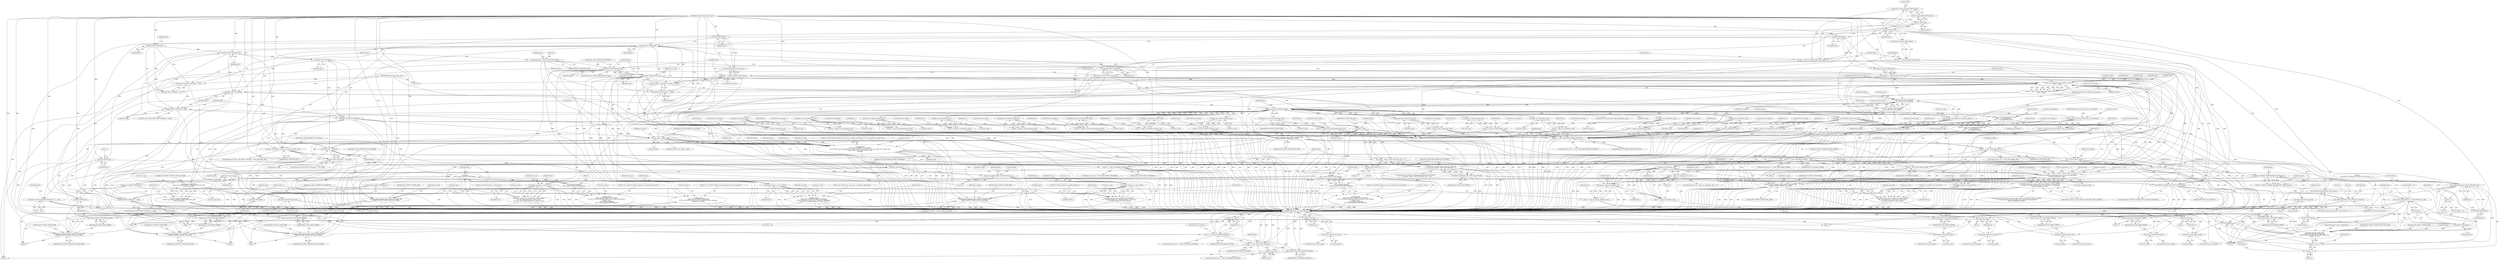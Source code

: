 digraph "0_frr_943d595a018e69b550db08cccba1d0778a86705a@API" {
"1000212" [label="(Call,0xF0 & stream_getc(BGP_INPUT(peer)))"];
"1000214" [label="(Call,stream_getc(BGP_INPUT(peer)))"];
"1000215" [label="(Call,BGP_INPUT(peer))"];
"1000208" [label="(Call,BGP_INPUT_PNT(peer))"];
"1000183" [label="(Call,BGP_INPUT_PNT(peer))"];
"1000175" [label="(Call,BGP_INPUT_PNT(peer))"];
"1000293" [label="(Call,BGP_INPUT_PNT(peer))"];
"1000261" [label="(Call,BGP_INPUT(peer))"];
"1000220" [label="(Call,BGP_INPUT(peer))"];
"1000134" [label="(MethodParameterIn,struct peer *peer)"];
"1000267" [label="(Call,BGP_INPUT(peer))"];
"1000636" [label="(Call,BGP_INPUT_PNT(peer))"];
"1000571" [label="(Call,bgp_notify_send(peer, BGP_NOTIFY_UPDATE_ERR,\n\t\t\t\t\tBGP_NOTIFY_UPDATE_MAL_ATTR))"];
"1000535" [label="(Call,bgp_attr_encap(type, peer, length, attr, flag,\n\t\t\t\t\t     startp))"];
"1000287" [label="(Call,SET_BITMAP(seen, type))"];
"1000270" [label="(Call,CHECK_BITMAP(seen, type))"];
"1000163" [label="(Call,memset(seen, 0, BGP_ATTR_BITMAP_SIZE))"];
"1000217" [label="(Call,type = stream_getc(BGP_INPUT(peer)))"];
"1000219" [label="(Call,stream_getc(BGP_INPUT(peer)))"];
"1000258" [label="(Call,length = stream_getw(BGP_INPUT(peer)))"];
"1000260" [label="(Call,stream_getw(BGP_INPUT(peer)))"];
"1000264" [label="(Call,length = stream_getc(BGP_INPUT(peer)))"];
"1000266" [label="(Call,stream_getc(BGP_INPUT(peer)))"];
"1000135" [label="(MethodParameterIn,struct attr *attr)"];
"1000255" [label="(Call,CHECK_FLAG(flag, BGP_ATTR_FLAG_EXTLEN))"];
"1000224" [label="(Call,CHECK_FLAG(flag, BGP_ATTR_FLAG_EXTLEN))"];
"1000210" [label="(Call,flag = 0xF0 & stream_getc(BGP_INPUT(peer)))"];
"1000212" [label="(Call,0xF0 & stream_getc(BGP_INPUT(peer)))"];
"1000206" [label="(Call,startp = BGP_INPUT_PNT(peer))"];
"1000228" [label="(Call,endp - startp)"];
"1000181" [label="(Call,endp - BGP_INPUT_PNT(peer))"];
"1000174" [label="(Call,BGP_INPUT_PNT(peer) < endp)"];
"1000167" [label="(Call,endp = BGP_INPUT_PNT(peer) + size)"];
"1000170" [label="(Call,BGP_INPUT_PNT(peer))"];
"1000136" [label="(MethodParameterIn,bgp_size_t size)"];
"1000297" [label="(Call,attr_endp > endp)"];
"1000290" [label="(Call,attr_endp = BGP_INPUT_PNT(peer) + length)"];
"1000223" [label="(Call,CHECK_FLAG(flag, BGP_ATTR_FLAG_EXTLEN)\n\t\t    && ((endp - startp) < (BGP_ATTR_MIN_LEN + 1)))"];
"1000322" [label="(Call,CHECK_FLAG(flag, BGP_ATTR_FLAG_EXTLEN))"];
"1000533" [label="(Call,ret = bgp_attr_encap(type, peer, length, attr, flag,\n\t\t\t\t\t     startp))"];
"1000567" [label="(Call,ret == BGP_ATTR_PARSE_ERROR_NOTIFYPLS)"];
"1000579" [label="(Call,ret == BGP_ATTR_PARSE_EOR)"];
"1000588" [label="(Return,return ret;)"];
"1000591" [label="(Call,ret == BGP_ATTR_PARSE_ERROR)"];
"1000204" [label="(Return,return BGP_ATTR_PARSE_ERROR;)"];
"1000252" [label="(Return,return BGP_ATTR_PARSE_ERROR;)"];
"1000285" [label="(Return,return BGP_ATTR_PARSE_ERROR;)"];
"1000384" [label="(Return,return BGP_ATTR_PARSE_ERROR;)"];
"1000575" [label="(Call,ret = BGP_ATTR_PARSE_ERROR)"];
"1000610" [label="(Return,return ret;)"];
"1000613" [label="(Call,ret == BGP_ATTR_PARSE_WITHDRAW)"];
"1000632" [label="(Return,return ret;)"];
"1000659" [label="(Return,return BGP_ATTR_PARSE_ERROR;)"];
"1000686" [label="(Return,return BGP_ATTR_PARSE_ERROR;)"];
"1000729" [label="(Return,return BGP_ATTR_PARSE_ERROR;)"];
"1000200" [label="(Call,bgp_notify_send(peer, BGP_NOTIFY_UPDATE_ERR,\n\t\t\t\t\tBGP_NOTIFY_UPDATE_ATTR_LENG_ERR))"];
"1000248" [label="(Call,bgp_notify_send(peer, BGP_NOTIFY_UPDATE_ERR,\n\t\t\t\t\tBGP_NOTIFY_UPDATE_ATTR_LENG_ERR))"];
"1000281" [label="(Call,bgp_notify_send(peer, BGP_NOTIFY_UPDATE_ERR,\n\t\t\t\t\tBGP_NOTIFY_UPDATE_MAL_ATTR))"];
"1000374" [label="(Call,bgp_notify_send_with_data(\n\t\t\t\tpeer, BGP_NOTIFY_UPDATE_ERR,\n\t\t\t\tBGP_NOTIFY_UPDATE_ATTR_LENG_ERR, ndata,\n\t\t\t\tndl + lfl + 1))"];
"1000180" [label="(Call,endp - BGP_INPUT_PNT(peer) < BGP_ATTR_MIN_LEN)"];
"1000227" [label="(Call,(endp - startp) < (BGP_ATTR_MIN_LEN + 1))"];
"1000231" [label="(Call,BGP_ATTR_MIN_LEN + 1)"];
"1000195" [label="(Call,endp\n\t\t\t\t\t\t- stream_pnt(BGP_INPUT(peer)))"];
"1000193" [label="(Call,(unsigned long)(endp\n\t\t\t\t\t\t- stream_pnt(BGP_INPUT(peer))))"];
"1000187" [label="(Call,flog_warn(\n\t\t\t\tEC_BGP_ATTRIBUTE_TOO_SMALL,\n\t\t\t\t\"%s: error BGP attribute length %lu is smaller than min len\",\n\t\t\t\tpeer->host,\n\t\t\t\t(unsigned long)(endp\n\t\t\t\t\t\t- stream_pnt(BGP_INPUT(peer)))))"];
"1000243" [label="(Call,endp\n\t\t\t\t\t\t- stream_pnt(BGP_INPUT(peer)))"];
"1000241" [label="(Call,(unsigned long)(endp\n\t\t\t\t\t\t- stream_pnt(BGP_INPUT(peer))))"];
"1000235" [label="(Call,flog_warn(\n\t\t\t\tEC_BGP_EXT_ATTRIBUTE_TOO_SMALL,\n\t\t\t\t\"%s: Extended length set, but just %lu bytes of attr header\",\n\t\t\t\tpeer->host,\n\t\t\t\t(unsigned long)(endp\n\t\t\t\t\t\t- stream_pnt(BGP_INPUT(peer)))))"];
"1000301" [label="(Call,flog_warn(\n\t\t\t\tEC_BGP_ATTRIBUTE_TOO_LARGE,\n\t\t\t\t\"%s: BGP type %d length %d is too large, attribute total length is %d.  attr_endp is %p.  endp is %p\",\n\t\t\t\tpeer->host, type, length, size, attr_endp,\n\t\t\t\tendp))"];
"1000353" [label="(Call,attr_endp - startp)"];
"1000351" [label="(Call,atl = attr_endp - startp)"];
"1000359" [label="(Call,MIN(atl, STREAM_READABLE(BGP_INPUT(peer))))"];
"1000357" [label="(Call,ndl = MIN(atl, STREAM_READABLE(BGP_INPUT(peer))))"];
"1000364" [label="(Call,stream_get(&ndata[lfl + 1], BGP_INPUT(peer), ndl))"];
"1000379" [label="(Call,ndl + lfl + 1)"];
"1000635" [label="(Call,BGP_INPUT_PNT(peer) != attr_endp)"];
"1000662" [label="(Call,BGP_INPUT_PNT(peer) != endp)"];
"1000198" [label="(Call,BGP_INPUT(peer))"];
"1000197" [label="(Call,stream_pnt(BGP_INPUT(peer)))"];
"1000274" [label="(Call,flog_warn(\n\t\t\t\tEC_BGP_ATTRIBUTE_REPEATED,\n\t\t\t\t\"%s: error BGP attribute type %d appears twice in a message\",\n\t\t\t\tpeer->host, type))"];
"1000601" [label="(Call,lookup_msg(attr_str, type, NULL))"];
"1000595" [label="(Call,flog_warn(EC_BGP_ATTRIBUTE_PARSE_ERROR,\n\t\t\t\t  \"%s: Attribute %s, parse error\", peer->host,\n\t\t\t\t  lookup_msg(attr_str, type, NULL)))"];
"1000623" [label="(Call,lookup_msg(attr_str, type, NULL))"];
"1000617" [label="(Call,flog_warn(\n\t\t\t\tEC_BGP_ATTRIBUTE_PARSE_WITHDRAW,\n\t\t\t\t\"%s: Attribute %s, parse error - treating as withdrawal\",\n\t\t\t\tpeer->host, lookup_msg(attr_str, type, NULL)))"];
"1000646" [label="(Call,lookup_msg(attr_str, type, NULL))"];
"1000640" [label="(Call,flog_warn(EC_BGP_ATTRIBUTE_FETCH_ERROR,\n\t\t\t\t  \"%s: BGP attribute %s, fetch error\",\n\t\t\t\t  peer->host, lookup_msg(attr_str, type, NULL)))"];
"1000673" [label="(Call,lookup_msg(attr_str, type, NULL))"];
"1000667" [label="(Call,flog_warn(EC_BGP_ATTRIBUTES_MISMATCH,\n\t\t\t  \"%s: BGP attribute %s, length mismatch\", peer->host,\n\t\t\t  lookup_msg(attr_str, type, NULL)))"];
"1000246" [label="(Call,BGP_INPUT(peer))"];
"1000245" [label="(Call,stream_pnt(BGP_INPUT(peer)))"];
"1000292" [label="(Call,BGP_INPUT_PNT(peer) + length)"];
"1000546" [label="(Call,bgp_attr_prefix_sid(length,\n\t\t\t\t\t\t  &attr_args, mp_update))"];
"1000388" [label="(Call,bgp_attr_flag_invalid(&attr_args))"];
"1000394" [label="(Call,bgp_attr_malformed(\n\t\t\t\t&attr_args, BGP_NOTIFY_UPDATE_ATTR_FLAG_ERR,\n\t\t\t\tattr_args.total))"];
"1000392" [label="(Call,ret = bgp_attr_malformed(\n\t\t\t\t&attr_args, BGP_NOTIFY_UPDATE_ATTR_FLAG_ERR,\n\t\t\t\tattr_args.total))"];
"1000402" [label="(Call,ret == BGP_ATTR_PARSE_PROCEED)"];
"1000406" [label="(Return,return ret;)"];
"1000751" [label="(Call,ret != BGP_ATTR_PARSE_PROCEED)"];
"1000754" [label="(Return,return ret;)"];
"1000794" [label="(Return,return BGP_ATTR_PARSE_PROCEED;)"];
"1000414" [label="(Call,bgp_attr_origin(&attr_args))"];
"1000412" [label="(Call,ret = bgp_attr_origin(&attr_args))"];
"1000421" [label="(Call,bgp_attr_aspath(&attr_args))"];
"1000419" [label="(Call,ret = bgp_attr_aspath(&attr_args))"];
"1000428" [label="(Call,bgp_attr_as4_path(&attr_args, &as4_path))"];
"1000426" [label="(Call,ret = bgp_attr_as4_path(&attr_args, &as4_path))"];
"1000585" [label="(Call,aspath_unintern(&as4_path))"];
"1000607" [label="(Call,aspath_unintern(&as4_path))"];
"1000629" [label="(Call,aspath_unintern(&as4_path))"];
"1000656" [label="(Call,aspath_unintern(&as4_path))"];
"1000683" [label="(Call,aspath_unintern(&as4_path))"];
"1000699" [label="(Call,aspath_unintern(&as4_path))"];
"1000726" [label="(Call,aspath_unintern(&as4_path))"];
"1000734" [label="(Call,aspath_unintern(&as4_path))"];
"1000437" [label="(Call,bgp_attr_nexthop(&attr_args))"];
"1000435" [label="(Call,ret = bgp_attr_nexthop(&attr_args))"];
"1000444" [label="(Call,bgp_attr_med(&attr_args))"];
"1000442" [label="(Call,ret = bgp_attr_med(&attr_args))"];
"1000451" [label="(Call,bgp_attr_local_pref(&attr_args))"];
"1000449" [label="(Call,ret = bgp_attr_local_pref(&attr_args))"];
"1000458" [label="(Call,bgp_attr_atomic(&attr_args))"];
"1000456" [label="(Call,ret = bgp_attr_atomic(&attr_args))"];
"1000465" [label="(Call,bgp_attr_aggregator(&attr_args))"];
"1000463" [label="(Call,ret = bgp_attr_aggregator(&attr_args))"];
"1000472" [label="(Call,bgp_attr_as4_aggregator(&attr_args,\n\t\t\t\t\t\t      &as4_aggregator,\n\t\t\t\t\t\t      &as4_aggregator_addr))"];
"1000470" [label="(Call,ret = bgp_attr_as4_aggregator(&attr_args,\n\t\t\t\t\t\t      &as4_aggregator,\n\t\t\t\t\t\t      &as4_aggregator_addr))"];
"1000712" [label="(Call,bgp_attr_munge_as4_attrs(peer, attr, as4_path, as4_aggregator,\n\t\t\t\t\t&as4_aggregator_addr))"];
"1000705" [label="(Call,CHECK_FLAG(attr->flag, ATTR_FLAG_BIT(BGP_ATTR_AS_PATH))\n\t    && bgp_attr_munge_as4_attrs(peer, attr, as4_path, as4_aggregator,\n\t\t\t\t\t&as4_aggregator_addr))"];
"1000720" [label="(Call,bgp_notify_send(peer, BGP_NOTIFY_UPDATE_ERR,\n\t\t\t\tBGP_NOTIFY_UPDATE_MAL_ATTR))"];
"1000747" [label="(Call,bgp_attr_aspath_check(peer, attr))"];
"1000745" [label="(Call,ret = bgp_attr_aspath_check(peer, attr))"];
"1000483" [label="(Call,bgp_attr_community(&attr_args))"];
"1000481" [label="(Call,ret = bgp_attr_community(&attr_args))"];
"1000490" [label="(Call,bgp_attr_large_community(&attr_args))"];
"1000488" [label="(Call,ret = bgp_attr_large_community(&attr_args))"];
"1000497" [label="(Call,bgp_attr_originator_id(&attr_args))"];
"1000495" [label="(Call,ret = bgp_attr_originator_id(&attr_args))"];
"1000504" [label="(Call,bgp_attr_cluster_list(&attr_args))"];
"1000502" [label="(Call,ret = bgp_attr_cluster_list(&attr_args))"];
"1000511" [label="(Call,bgp_mp_reach_parse(&attr_args, mp_update))"];
"1000509" [label="(Call,ret = bgp_mp_reach_parse(&attr_args, mp_update))"];
"1000519" [label="(Call,bgp_mp_unreach_parse(&attr_args, mp_withdraw))"];
"1000517" [label="(Call,ret = bgp_mp_unreach_parse(&attr_args, mp_withdraw))"];
"1000527" [label="(Call,bgp_attr_ext_communities(&attr_args))"];
"1000525" [label="(Call,ret = bgp_attr_ext_communities(&attr_args))"];
"1000555" [label="(Call,bgp_attr_pmsi_tunnel(&attr_args))"];
"1000553" [label="(Call,ret = bgp_attr_pmsi_tunnel(&attr_args))"];
"1000562" [label="(Call,bgp_attr_unknown(&attr_args))"];
"1000560" [label="(Call,ret = bgp_attr_unknown(&attr_args))"];
"1000544" [label="(Call,ret = bgp_attr_prefix_sid(length,\n\t\t\t\t\t\t  &attr_args, mp_update))"];
"1000328" [label="(Call,BGP_INPUT(peer))"];
"1000327" [label="(Call,stream_forward_getp(BGP_INPUT(peer), -(1 + lfl)))"];
"1000339" [label="(Call,BGP_INPUT(peer))"];
"1000334" [label="(Call,stream_get(&ndata[0], BGP_INPUT(peer), 1))"];
"1000342" [label="(Call,stream_get(&ndata[1], BGP_INPUT(peer), lfl))"];
"1000368" [label="(Call,lfl + 1)"];
"1000381" [label="(Call,lfl + 1)"];
"1000347" [label="(Call,BGP_INPUT(peer))"];
"1000362" [label="(Call,BGP_INPUT(peer))"];
"1000361" [label="(Call,STREAM_READABLE(BGP_INPUT(peer)))"];
"1000371" [label="(Call,BGP_INPUT(peer))"];
"1000663" [label="(Call,BGP_INPUT_PNT(peer))"];
"1000677" [label="(Call,bgp_notify_send(peer, BGP_NOTIFY_UPDATE_ERR,\n\t\t\t\tBGP_NOTIFY_UPDATE_ATTR_LENG_ERR))"];
"1000692" [label="(Call,bgp_attr_check(peer, attr))"];
"1000689" [label="(Call,(ret = bgp_attr_check(peer, attr)) < 0)"];
"1000690" [label="(Call,ret = bgp_attr_check(peer, attr))"];
"1000702" [label="(Return,return ret;)"];
"1000650" [label="(Call,bgp_notify_send(peer, BGP_NOTIFY_UPDATE_ERR,\n\t\t\t\t\tBGP_NOTIFY_UPDATE_ATTR_LENG_ERR))"];
"1000457" [label="(Identifier,ret)"];
"1000195" [label="(Call,endp\n\t\t\t\t\t\t- stream_pnt(BGP_INPUT(peer)))"];
"1000673" [label="(Call,lookup_msg(attr_str, type, NULL))"];
"1000217" [label="(Call,type = stream_getc(BGP_INPUT(peer)))"];
"1000369" [label="(Identifier,lfl)"];
"1000429" [label="(Call,&attr_args)"];
"1000556" [label="(Call,&attr_args)"];
"1000794" [label="(Return,return BGP_ATTR_PARSE_PROCEED;)"];
"1000465" [label="(Call,bgp_attr_aggregator(&attr_args))"];
"1000373" [label="(Identifier,ndl)"];
"1000294" [label="(Identifier,peer)"];
"1000714" [label="(Identifier,attr)"];
"1000395" [label="(Call,&attr_args)"];
"1000667" [label="(Call,flog_warn(EC_BGP_ATTRIBUTES_MISMATCH,\n\t\t\t  \"%s: BGP attribute %s, length mismatch\", peer->host,\n\t\t\t  lookup_msg(attr_str, type, NULL)))"];
"1000562" [label="(Call,bgp_attr_unknown(&attr_args))"];
"1000630" [label="(Call,&as4_path)"];
"1000497" [label="(Call,bgp_attr_originator_id(&attr_args))"];
"1000284" [label="(Identifier,BGP_NOTIFY_UPDATE_MAL_ATTR)"];
"1000219" [label="(Call,stream_getc(BGP_INPUT(peer)))"];
"1000334" [label="(Call,stream_get(&ndata[0], BGP_INPUT(peer), 1))"];
"1000374" [label="(Call,bgp_notify_send_with_data(\n\t\t\t\tpeer, BGP_NOTIFY_UPDATE_ERR,\n\t\t\t\tBGP_NOTIFY_UPDATE_ATTR_LENG_ERR, ndata,\n\t\t\t\tndl + lfl + 1))"];
"1000276" [label="(Literal,\"%s: error BGP attribute type %d appears twice in a message\")"];
"1000204" [label="(Return,return BGP_ATTR_PARSE_ERROR;)"];
"1000290" [label="(Call,attr_endp = BGP_INPUT_PNT(peer) + length)"];
"1000525" [label="(Call,ret = bgp_attr_ext_communities(&attr_args))"];
"1000392" [label="(Call,ret = bgp_attr_malformed(\n\t\t\t\t&attr_args, BGP_NOTIFY_UPDATE_ATTR_FLAG_ERR,\n\t\t\t\tattr_args.total))"];
"1000291" [label="(Identifier,attr_endp)"];
"1000690" [label="(Call,ret = bgp_attr_check(peer, attr))"];
"1000384" [label="(Return,return BGP_ATTR_PARSE_ERROR;)"];
"1000613" [label="(Call,ret == BGP_ATTR_PARSE_WITHDRAW)"];
"1000547" [label="(Identifier,length)"];
"1000458" [label="(Call,bgp_attr_atomic(&attr_args))"];
"1000464" [label="(Identifier,ret)"];
"1000447" [label="(ControlStructure,break;)"];
"1000579" [label="(Call,ret == BGP_ATTR_PARSE_EOR)"];
"1000581" [label="(Identifier,BGP_ATTR_PARSE_EOR)"];
"1000254" [label="(ControlStructure,if (CHECK_FLAG(flag, BGP_ATTR_FLAG_EXTLEN)))"];
"1000624" [label="(Identifier,attr_str)"];
"1000589" [label="(Identifier,ret)"];
"1000523" [label="(ControlStructure,break;)"];
"1000296" [label="(ControlStructure,if (attr_endp > endp))"];
"1000236" [label="(Identifier,EC_BGP_EXT_ATTRIBUTE_TOO_SMALL)"];
"1000526" [label="(Identifier,ret)"];
"1000682" [label="(Identifier,as4_path)"];
"1000211" [label="(Identifier,flag)"];
"1000493" [label="(ControlStructure,break;)"];
"1000323" [label="(Identifier,flag)"];
"1000353" [label="(Call,attr_endp - startp)"];
"1000704" [label="(ControlStructure,if (CHECK_FLAG(attr->flag, ATTR_FLAG_BIT(BGP_ATTR_AS_PATH))\n\t    && bgp_attr_munge_as4_attrs(peer, attr, as4_path, as4_aggregator,\n\t\t\t\t\t&as4_aggregator_addr)))"];
"1000560" [label="(Call,ret = bgp_attr_unknown(&attr_args))"];
"1000699" [label="(Call,aspath_unintern(&as4_path))"];
"1000642" [label="(Literal,\"%s: BGP attribute %s, fetch error\")"];
"1000383" [label="(Literal,1)"];
"1000358" [label="(Identifier,ndl)"];
"1000337" [label="(Identifier,ndata)"];
"1000566" [label="(ControlStructure,if (ret == BGP_ATTR_PARSE_ERROR_NOTIFYPLS))"];
"1000629" [label="(Call,aspath_unintern(&as4_path))"];
"1000222" [label="(ControlStructure,if (CHECK_FLAG(flag, BGP_ATTR_FLAG_EXTLEN)\n\t\t    && ((endp - startp) < (BGP_ATTR_MIN_LEN + 1))))"];
"1000729" [label="(Return,return BGP_ATTR_PARSE_ERROR;)"];
"1000370" [label="(Literal,1)"];
"1000376" [label="(Identifier,BGP_NOTIFY_UPDATE_ERR)"];
"1000649" [label="(Identifier,NULL)"];
"1000659" [label="(Return,return BGP_ATTR_PARSE_ERROR;)"];
"1000314" [label="(Identifier,ndata)"];
"1000502" [label="(Call,ret = bgp_attr_cluster_list(&attr_args))"];
"1000706" [label="(Call,CHECK_FLAG(attr->flag, ATTR_FLAG_BIT(BGP_ATTR_AS_PATH)))"];
"1000675" [label="(Identifier,type)"];
"1000168" [label="(Identifier,endp)"];
"1000693" [label="(Identifier,peer)"];
"1000268" [label="(Identifier,peer)"];
"1000414" [label="(Call,bgp_attr_origin(&attr_args))"];
"1000234" [label="(Block,)"];
"1000577" [label="(Identifier,BGP_ATTR_PARSE_ERROR)"];
"1000249" [label="(Identifier,peer)"];
"1000325" [label="(Literal,2)"];
"1000515" [label="(ControlStructure,break;)"];
"1000503" [label="(Identifier,ret)"];
"1000233" [label="(Literal,1)"];
"1000159" [label="(Call,as4_aggregator = 0)"];
"1000241" [label="(Call,(unsigned long)(endp\n\t\t\t\t\t\t- stream_pnt(BGP_INPUT(peer))))"];
"1000252" [label="(Return,return BGP_ATTR_PARSE_ERROR;)"];
"1000546" [label="(Call,bgp_attr_prefix_sid(length,\n\t\t\t\t\t\t  &attr_args, mp_update))"];
"1000712" [label="(Call,bgp_attr_munge_as4_attrs(peer, attr, as4_path, as4_aggregator,\n\t\t\t\t\t&as4_aggregator_addr))"];
"1000335" [label="(Call,&ndata[0])"];
"1000470" [label="(Call,ret = bgp_attr_as4_aggregator(&attr_args,\n\t\t\t\t\t\t      &as4_aggregator,\n\t\t\t\t\t\t      &as4_aggregator_addr))"];
"1000436" [label="(Identifier,ret)"];
"1000530" [label="(ControlStructure,break;)"];
"1000412" [label="(Call,ret = bgp_attr_origin(&attr_args))"];
"1000445" [label="(Call,&attr_args)"];
"1000665" [label="(Identifier,endp)"];
"1000490" [label="(Call,bgp_attr_large_community(&attr_args))"];
"1000282" [label="(Identifier,peer)"];
"1000713" [label="(Identifier,peer)"];
"1000260" [label="(Call,stream_getw(BGP_INPUT(peer)))"];
"1000228" [label="(Call,endp - startp)"];
"1000245" [label="(Call,stream_pnt(BGP_INPUT(peer)))"];
"1000528" [label="(Call,&attr_args)"];
"1000340" [label="(Identifier,peer)"];
"1000216" [label="(Identifier,peer)"];
"1000686" [label="(Return,return BGP_ATTR_PARSE_ERROR;)"];
"1000394" [label="(Call,bgp_attr_malformed(\n\t\t\t\t&attr_args, BGP_NOTIFY_UPDATE_ATTR_FLAG_ERR,\n\t\t\t\tattr_args.total))"];
"1000409" [label="(Identifier,type)"];
"1000483" [label="(Call,bgp_attr_community(&attr_args))"];
"1000311" [label="(Identifier,endp)"];
"1000538" [label="(Identifier,length)"];
"1000270" [label="(Call,CHECK_BITMAP(seen, type))"];
"1000537" [label="(Identifier,peer)"];
"1000514" [label="(Identifier,mp_update)"];
"1000213" [label="(Literal,0xF0)"];
"1000308" [label="(Identifier,length)"];
"1000594" [label="(Block,)"];
"1000608" [label="(Call,&as4_path)"];
"1000725" [label="(Identifier,as4_path)"];
"1000212" [label="(Call,0xF0 & stream_getc(BGP_INPUT(peer)))"];
"1000292" [label="(Call,BGP_INPUT_PNT(peer) + length)"];
"1000643" [label="(Call,peer->host)"];
"1000184" [label="(Identifier,peer)"];
"1000223" [label="(Call,CHECK_FLAG(flag, BGP_ATTR_FLAG_EXTLEN)\n\t\t    && ((endp - startp) < (BGP_ATTR_MIN_LEN + 1)))"];
"1000795" [label="(Identifier,BGP_ATTR_PARSE_PROCEED)"];
"1000611" [label="(Identifier,ret)"];
"1000511" [label="(Call,bgp_mp_reach_parse(&attr_args, mp_update))"];
"1000726" [label="(Call,aspath_unintern(&as4_path))"];
"1000796" [label="(MethodReturn,bgp_attr_parse_ret_t)"];
"1000452" [label="(Call,&attr_args)"];
"1000652" [label="(Identifier,BGP_NOTIFY_UPDATE_ERR)"];
"1000205" [label="(Identifier,BGP_ATTR_PARSE_ERROR)"];
"1000637" [label="(Identifier,peer)"];
"1000661" [label="(ControlStructure,if (BGP_INPUT_PNT(peer) != endp))"];
"1000287" [label="(Call,SET_BITMAP(seen, type))"];
"1000592" [label="(Identifier,ret)"];
"1000730" [label="(Identifier,BGP_ATTR_PARSE_ERROR)"];
"1000744" [label="(Block,)"];
"1000185" [label="(Identifier,BGP_ATTR_MIN_LEN)"];
"1000351" [label="(Call,atl = attr_endp - startp)"];
"1000605" [label="(ControlStructure,if (as4_path))"];
"1000218" [label="(Identifier,type)"];
"1000307" [label="(Identifier,type)"];
"1000687" [label="(Identifier,BGP_ATTR_PARSE_ERROR)"];
"1000628" [label="(Identifier,as4_path)"];
"1000535" [label="(Call,bgp_attr_encap(type, peer, length, attr, flag,\n\t\t\t\t\t     startp))"];
"1000602" [label="(Identifier,attr_str)"];
"1000568" [label="(Identifier,ret)"];
"1000708" [label="(Identifier,attr)"];
"1000295" [label="(Identifier,length)"];
"1000363" [label="(Identifier,peer)"];
"1000498" [label="(Call,&attr_args)"];
"1000420" [label="(Identifier,ret)"];
"1000482" [label="(Identifier,ret)"];
"1000375" [label="(Identifier,peer)"];
"1000481" [label="(Call,ret = bgp_attr_community(&attr_args))"];
"1000167" [label="(Call,endp = BGP_INPUT_PNT(peer) + size)"];
"1000172" [label="(Identifier,size)"];
"1000300" [label="(Block,)"];
"1000190" [label="(Call,peer->host)"];
"1000751" [label="(Call,ret != BGP_ATTR_PARSE_PROCEED)"];
"1000735" [label="(Call,&as4_path)"];
"1000512" [label="(Call,&attr_args)"];
"1000647" [label="(Identifier,attr_str)"];
"1000193" [label="(Call,(unsigned long)(endp\n\t\t\t\t\t\t- stream_pnt(BGP_INPUT(peer))))"];
"1000182" [label="(Identifier,endp)"];
"1000732" [label="(Identifier,as4_path)"];
"1000618" [label="(Identifier,EC_BGP_ATTRIBUTE_PARSE_WITHDRAW)"];
"1000633" [label="(Identifier,ret)"];
"1000747" [label="(Call,bgp_attr_aspath_check(peer, attr))"];
"1000657" [label="(Call,&as4_path)"];
"1000527" [label="(Call,bgp_attr_ext_communities(&attr_args))"];
"1000367" [label="(Identifier,ndata)"];
"1000342" [label="(Call,stream_get(&ndata[1], BGP_INPUT(peer), lfl))"];
"1000717" [label="(Call,&as4_aggregator_addr)"];
"1000491" [label="(Call,&attr_args)"];
"1000551" [label="(ControlStructure,break;)"];
"1000612" [label="(ControlStructure,if (ret == BGP_ATTR_PARSE_WITHDRAW))"];
"1000691" [label="(Identifier,ret)"];
"1000225" [label="(Identifier,flag)"];
"1000433" [label="(ControlStructure,break;)"];
"1000510" [label="(Identifier,ret)"];
"1000578" [label="(ControlStructure,if (ret == BGP_ATTR_PARSE_EOR))"];
"1000641" [label="(Identifier,EC_BGP_ATTRIBUTE_FETCH_ERROR)"];
"1000348" [label="(Identifier,peer)"];
"1000288" [label="(Identifier,seen)"];
"1000250" [label="(Identifier,BGP_NOTIFY_UPDATE_ERR)"];
"1000700" [label="(Call,&as4_path)"];
"1000745" [label="(Call,ret = bgp_attr_aspath_check(peer, attr))"];
"1000382" [label="(Identifier,lfl)"];
"1000341" [label="(Literal,1)"];
"1000695" [label="(Literal,0)"];
"1000188" [label="(Identifier,EC_BGP_ATTRIBUTE_TOO_SMALL)"];
"1000616" [label="(Block,)"];
"1000678" [label="(Identifier,peer)"];
"1000486" [label="(ControlStructure,break;)"];
"1000301" [label="(Call,flog_warn(\n\t\t\t\tEC_BGP_ATTRIBUTE_TOO_LARGE,\n\t\t\t\t\"%s: BGP type %d length %d is too large, attribute total length is %d.  attr_endp is %p.  endp is %p\",\n\t\t\t\tpeer->host, type, length, size, attr_endp,\n\t\t\t\tendp))"];
"1000298" [label="(Identifier,attr_endp)"];
"1000604" [label="(Identifier,NULL)"];
"1000748" [label="(Identifier,peer)"];
"1000206" [label="(Call,startp = BGP_INPUT_PNT(peer))"];
"1000237" [label="(Literal,\"%s: Extended length set, but just %lu bytes of attr header\")"];
"1000541" [label="(Identifier,startp)"];
"1000544" [label="(Call,ret = bgp_attr_prefix_sid(length,\n\t\t\t\t\t\t  &attr_args, mp_update))"];
"1000257" [label="(Identifier,BGP_ATTR_FLAG_EXTLEN)"];
"1000265" [label="(Identifier,length)"];
"1000181" [label="(Call,endp - BGP_INPUT_PNT(peer))"];
"1000620" [label="(Call,peer->host)"];
"1000740" [label="(Identifier,attr)"];
"1000243" [label="(Call,endp\n\t\t\t\t\t\t- stream_pnt(BGP_INPUT(peer)))"];
"1000424" [label="(ControlStructure,break;)"];
"1000137" [label="(MethodParameterIn,struct bgp_nlri *mp_update)"];
"1000752" [label="(Identifier,ret)"];
"1000507" [label="(ControlStructure,break;)"];
"1000319" [label="(Call,lfl =\n\t\t\t\tCHECK_FLAG(flag, BGP_ATTR_FLAG_EXTLEN) ? 2 : 1)"];
"1000586" [label="(Call,&as4_path)"];
"1000343" [label="(Call,&ndata[1])"];
"1000715" [label="(Identifier,as4_path)"];
"1000703" [label="(Identifier,ret)"];
"1000210" [label="(Call,flag = 0xF0 & stream_getc(BGP_INPUT(peer)))"];
"1000391" [label="(Block,)"];
"1000519" [label="(Call,bgp_mp_unreach_parse(&attr_args, mp_withdraw))"];
"1000421" [label="(Call,bgp_attr_aspath(&attr_args))"];
"1000403" [label="(Identifier,ret)"];
"1000702" [label="(Return,return ret;)"];
"1000261" [label="(Call,BGP_INPUT(peer))"];
"1000650" [label="(Call,bgp_notify_send(peer, BGP_NOTIFY_UPDATE_ERR,\n\t\t\t\t\tBGP_NOTIFY_UPDATE_ATTR_LENG_ERR))"];
"1000208" [label="(Call,BGP_INPUT_PNT(peer))"];
"1000749" [label="(Identifier,attr)"];
"1000163" [label="(Call,memset(seen, 0, BGP_ATTR_BITMAP_SIZE))"];
"1000603" [label="(Identifier,type)"];
"1000196" [label="(Identifier,endp)"];
"1000588" [label="(Return,return ret;)"];
"1000360" [label="(Identifier,atl)"];
"1000355" [label="(Identifier,startp)"];
"1000720" [label="(Call,bgp_notify_send(peer, BGP_NOTIFY_UPDATE_ERR,\n\t\t\t\tBGP_NOTIFY_UPDATE_MAL_ATTR))"];
"1000545" [label="(Identifier,ret)"];
"1000378" [label="(Identifier,ndata)"];
"1000313" [label="(Call,memset(ndata, 0x00, sizeof(ndata)))"];
"1000405" [label="(ControlStructure,continue;)"];
"1000684" [label="(Call,&as4_path)"];
"1000473" [label="(Call,&attr_args)"];
"1000442" [label="(Call,ret = bgp_attr_med(&attr_args))"];
"1000289" [label="(Identifier,type)"];
"1000534" [label="(Identifier,ret)"];
"1000669" [label="(Literal,\"%s: BGP attribute %s, length mismatch\")"];
"1000540" [label="(Identifier,flag)"];
"1000505" [label="(Call,&attr_args)"];
"1000310" [label="(Identifier,attr_endp)"];
"1000500" [label="(ControlStructure,break;)"];
"1000136" [label="(MethodParameterIn,bgp_size_t size)"];
"1000134" [label="(MethodParameterIn,struct peer *peer)"];
"1000573" [label="(Identifier,BGP_NOTIFY_UPDATE_ERR)"];
"1000668" [label="(Identifier,EC_BGP_ATTRIBUTES_MISMATCH)"];
"1000440" [label="(ControlStructure,break;)"];
"1000664" [label="(Identifier,peer)"];
"1000155" [label="(Call,*as4_path = NULL)"];
"1000345" [label="(Identifier,ndata)"];
"1000293" [label="(Call,BGP_INPUT_PNT(peer))"];
"1000656" [label="(Call,aspath_unintern(&as4_path))"];
"1000422" [label="(Call,&attr_args)"];
"1000461" [label="(ControlStructure,break;)"];
"1000413" [label="(Identifier,ret)"];
"1000509" [label="(Call,ret = bgp_mp_reach_parse(&attr_args, mp_update))"];
"1000625" [label="(Identifier,type)"];
"1000584" [label="(Identifier,as4_path)"];
"1000354" [label="(Identifier,attr_endp)"];
"1000357" [label="(Call,ndl = MIN(atl, STREAM_READABLE(BGP_INPUT(peer))))"];
"1000259" [label="(Identifier,length)"];
"1000569" [label="(Identifier,BGP_ATTR_PARSE_ERROR_NOTIFYPLS)"];
"1000663" [label="(Call,BGP_INPUT_PNT(peer))"];
"1000536" [label="(Identifier,type)"];
"1000186" [label="(Block,)"];
"1000646" [label="(Call,lookup_msg(attr_str, type, NULL))"];
"1000410" [label="(Block,)"];
"1000404" [label="(Identifier,BGP_ATTR_PARSE_PROCEED)"];
"1000281" [label="(Call,bgp_notify_send(peer, BGP_NOTIFY_UPDATE_ERR,\n\t\t\t\t\tBGP_NOTIFY_UPDATE_MAL_ATTR))"];
"1000555" [label="(Call,bgp_attr_pmsi_tunnel(&attr_args))"];
"1000572" [label="(Identifier,peer)"];
"1000614" [label="(Identifier,ret)"];
"1000207" [label="(Identifier,startp)"];
"1000273" [label="(Block,)"];
"1000407" [label="(Identifier,ret)"];
"1000632" [label="(Return,return ret;)"];
"1000660" [label="(Identifier,BGP_ATTR_PARSE_ERROR)"];
"1000368" [label="(Call,lfl + 1)"];
"1000676" [label="(Identifier,NULL)"];
"1000548" [label="(Call,&attr_args)"];
"1000321" [label="(Call,CHECK_FLAG(flag, BGP_ATTR_FLAG_EXTLEN) ? 2 : 1)"];
"1000176" [label="(Identifier,peer)"];
"1000617" [label="(Call,flog_warn(\n\t\t\t\tEC_BGP_ATTRIBUTE_PARSE_WITHDRAW,\n\t\t\t\t\"%s: Attribute %s, parse error - treating as withdrawal\",\n\t\t\t\tpeer->host, lookup_msg(attr_str, type, NULL)))"];
"1000466" [label="(Call,&attr_args)"];
"1000361" [label="(Call,STREAM_READABLE(BGP_INPUT(peer)))"];
"1000681" [label="(ControlStructure,if (as4_path))"];
"1000561" [label="(Identifier,ret)"];
"1000139" [label="(Block,)"];
"1000171" [label="(Identifier,peer)"];
"1000366" [label="(Call,ndata[lfl + 1])"];
"1000655" [label="(Identifier,as4_path)"];
"1000187" [label="(Call,flog_warn(\n\t\t\t\tEC_BGP_ATTRIBUTE_TOO_SMALL,\n\t\t\t\t\"%s: error BGP attribute length %lu is smaller than min len\",\n\t\t\t\tpeer->host,\n\t\t\t\t(unsigned long)(endp\n\t\t\t\t\t\t- stream_pnt(BGP_INPUT(peer)))))"];
"1000200" [label="(Call,bgp_notify_send(peer, BGP_NOTIFY_UPDATE_ERR,\n\t\t\t\t\tBGP_NOTIFY_UPDATE_ATTR_LENG_ERR))"];
"1000697" [label="(ControlStructure,if (as4_path))"];
"1000635" [label="(Call,BGP_INPUT_PNT(peer) != attr_endp)"];
"1000232" [label="(Identifier,BGP_ATTR_MIN_LEN)"];
"1000238" [label="(Call,peer->host)"];
"1000221" [label="(Identifier,peer)"];
"1000597" [label="(Literal,\"%s: Attribute %s, parse error\")"];
"1000696" [label="(Block,)"];
"1000606" [label="(Identifier,as4_path)"];
"1000755" [label="(Identifier,ret)"];
"1000359" [label="(Call,MIN(atl, STREAM_READABLE(BGP_INPUT(peer))))"];
"1000255" [label="(Call,CHECK_FLAG(flag, BGP_ATTR_FLAG_EXTLEN))"];
"1000456" [label="(Call,ret = bgp_attr_atomic(&attr_args))"];
"1000567" [label="(Call,ret == BGP_ATTR_PARSE_ERROR_NOTIFYPLS)"];
"1000431" [label="(Call,&as4_path)"];
"1000585" [label="(Call,aspath_unintern(&as4_path))"];
"1000662" [label="(Call,BGP_INPUT_PNT(peer) != endp)"];
"1000694" [label="(Identifier,attr)"];
"1000753" [label="(Identifier,BGP_ATTR_PARSE_PROCEED)"];
"1000553" [label="(Call,ret = bgp_attr_pmsi_tunnel(&attr_args))"];
"1000372" [label="(Identifier,peer)"];
"1000274" [label="(Call,flog_warn(\n\t\t\t\tEC_BGP_ATTRIBUTE_REPEATED,\n\t\t\t\t\"%s: error BGP attribute type %d appears twice in a message\",\n\t\t\t\tpeer->host, type))"];
"1000443" [label="(Identifier,ret)"];
"1000721" [label="(Identifier,peer)"];
"1000533" [label="(Call,ret = bgp_attr_encap(type, peer, length, attr, flag,\n\t\t\t\t\t     startp))"];
"1000402" [label="(Call,ret == BGP_ATTR_PARSE_PROCEED)"];
"1000322" [label="(Call,CHECK_FLAG(flag, BGP_ATTR_FLAG_EXTLEN))"];
"1000170" [label="(Call,BGP_INPUT_PNT(peer))"];
"1000727" [label="(Call,&as4_path)"];
"1000750" [label="(ControlStructure,if (ret != BGP_ATTR_PARSE_PROCEED))"];
"1000209" [label="(Identifier,peer)"];
"1000235" [label="(Call,flog_warn(\n\t\t\t\tEC_BGP_EXT_ATTRIBUTE_TOO_SMALL,\n\t\t\t\t\"%s: Extended length set, but just %lu bytes of attr header\",\n\t\t\t\tpeer->host,\n\t\t\t\t(unsigned long)(endp\n\t\t\t\t\t\t- stream_pnt(BGP_INPUT(peer)))))"];
"1000262" [label="(Identifier,peer)"];
"1000719" [label="(Block,)"];
"1000674" [label="(Identifier,attr_str)"];
"1000716" [label="(Identifier,as4_aggregator)"];
"1000634" [label="(ControlStructure,if (BGP_INPUT_PNT(peer) != attr_endp))"];
"1000215" [label="(Call,BGP_INPUT(peer))"];
"1000198" [label="(Call,BGP_INPUT(peer))"];
"1000231" [label="(Call,BGP_ATTR_MIN_LEN + 1)"];
"1000495" [label="(Call,ret = bgp_attr_originator_id(&attr_args))"];
"1000639" [label="(Block,)"];
"1000230" [label="(Identifier,startp)"];
"1000347" [label="(Call,BGP_INPUT(peer))"];
"1000623" [label="(Call,lookup_msg(attr_str, type, NULL))"];
"1000349" [label="(Identifier,lfl)"];
"1000468" [label="(ControlStructure,break;)"];
"1000653" [label="(Identifier,BGP_NOTIFY_UPDATE_ATTR_LENG_ERR)"];
"1000297" [label="(Call,attr_endp > endp)"];
"1000683" [label="(Call,aspath_unintern(&as4_path))"];
"1000598" [label="(Call,peer->host)"];
"1000135" [label="(MethodParameterIn,struct attr *attr)"];
"1000220" [label="(Call,BGP_INPUT(peer))"];
"1000201" [label="(Identifier,peer)"];
"1000189" [label="(Literal,\"%s: error BGP attribute length %lu is smaller than min len\")"];
"1000269" [label="(ControlStructure,if (CHECK_BITMAP(seen, type)))"];
"1000438" [label="(Call,&attr_args)"];
"1000698" [label="(Identifier,as4_path)"];
"1000175" [label="(Call,BGP_INPUT_PNT(peer))"];
"1000275" [label="(Identifier,EC_BGP_ATTRIBUTE_REPEATED)"];
"1000489" [label="(Identifier,ret)"];
"1000504" [label="(Call,bgp_attr_cluster_list(&attr_args))"];
"1000179" [label="(ControlStructure,if (endp - BGP_INPUT_PNT(peer) < BGP_ATTR_MIN_LEN))"];
"1000651" [label="(Identifier,peer)"];
"1000271" [label="(Identifier,seen)"];
"1000224" [label="(Call,CHECK_FLAG(flag, BGP_ATTR_FLAG_EXTLEN))"];
"1000398" [label="(Call,attr_args.total)"];
"1000166" [label="(Identifier,BGP_ATTR_BITMAP_SIZE)"];
"1000419" [label="(Call,ret = bgp_attr_aspath(&attr_args))"];
"1000627" [label="(ControlStructure,if (as4_path))"];
"1000654" [label="(ControlStructure,if (as4_path))"];
"1000178" [label="(Block,)"];
"1000607" [label="(Call,aspath_unintern(&as4_path))"];
"1000734" [label="(Call,aspath_unintern(&as4_path))"];
"1000591" [label="(Call,ret == BGP_ATTR_PARSE_ERROR)"];
"1000596" [label="(Identifier,EC_BGP_ATTRIBUTE_PARSE_ERROR)"];
"1000724" [label="(ControlStructure,if (as4_path))"];
"1000303" [label="(Literal,\"%s: BGP type %d length %d is too large, attribute total length is %d.  attr_endp is %p.  endp is %p\")"];
"1000304" [label="(Call,peer->host)"];
"1000247" [label="(Identifier,peer)"];
"1000283" [label="(Identifier,BGP_NOTIFY_UPDATE_ERR)"];
"1000576" [label="(Identifier,ret)"];
"1000626" [label="(Identifier,NULL)"];
"1000722" [label="(Identifier,BGP_NOTIFY_UPDATE_ERR)"];
"1000484" [label="(Call,&attr_args)"];
"1000570" [label="(Block,)"];
"1000227" [label="(Call,(endp - startp) < (BGP_ATTR_MIN_LEN + 1))"];
"1000615" [label="(Identifier,BGP_ATTR_PARSE_WITHDRAW)"];
"1000387" [label="(ControlStructure,if (bgp_attr_flag_invalid(&attr_args)))"];
"1000169" [label="(Call,BGP_INPUT_PNT(peer) + size)"];
"1000542" [label="(ControlStructure,break;)"];
"1000328" [label="(Call,BGP_INPUT(peer))"];
"1000593" [label="(Identifier,BGP_ATTR_PARSE_ERROR)"];
"1000397" [label="(Identifier,BGP_NOTIFY_UPDATE_ATTR_FLAG_ERR)"];
"1000679" [label="(Identifier,BGP_NOTIFY_UPDATE_ERR)"];
"1000463" [label="(Call,ret = bgp_attr_aggregator(&attr_args))"];
"1000377" [label="(Identifier,BGP_NOTIFY_UPDATE_ATTR_LENG_ERR)"];
"1000595" [label="(Call,flog_warn(EC_BGP_ATTRIBUTE_PARSE_ERROR,\n\t\t\t\t  \"%s: Attribute %s, parse error\", peer->host,\n\t\t\t\t  lookup_msg(attr_str, type, NULL)))"];
"1000177" [label="(Identifier,endp)"];
"1000705" [label="(Call,CHECK_FLAG(attr->flag, ATTR_FLAG_BIT(BGP_ATTR_AS_PATH))\n\t    && bgp_attr_munge_as4_attrs(peer, attr, as4_path, as4_aggregator,\n\t\t\t\t\t&as4_aggregator_addr))"];
"1000272" [label="(Identifier,type)"];
"1000248" [label="(Call,bgp_notify_send(peer, BGP_NOTIFY_UPDATE_ERR,\n\t\t\t\t\tBGP_NOTIFY_UPDATE_ATTR_LENG_ERR))"];
"1000329" [label="(Identifier,peer)"];
"1000385" [label="(Identifier,BGP_ATTR_PARSE_ERROR)"];
"1000251" [label="(Identifier,BGP_NOTIFY_UPDATE_ATTR_LENG_ERR)"];
"1000488" [label="(Call,ret = bgp_attr_large_community(&attr_args))"];
"1000539" [label="(Identifier,attr)"];
"1000723" [label="(Identifier,BGP_NOTIFY_UPDATE_MAL_ATTR)"];
"1000571" [label="(Call,bgp_notify_send(peer, BGP_NOTIFY_UPDATE_ERR,\n\t\t\t\t\tBGP_NOTIFY_UPDATE_MAL_ATTR))"];
"1000371" [label="(Call,BGP_INPUT(peer))"];
"1000733" [label="(Block,)"];
"1000550" [label="(Identifier,mp_update)"];
"1000558" [label="(ControlStructure,break;)"];
"1000758" [label="(Identifier,attr)"];
"1000451" [label="(Call,bgp_attr_local_pref(&attr_args))"];
"1000401" [label="(ControlStructure,if (ret == BGP_ATTR_PARSE_PROCEED))"];
"1000689" [label="(Call,(ret = bgp_attr_check(peer, attr)) < 0)"];
"1000565" [label="(ControlStructure,break;)"];
"1000253" [label="(Identifier,BGP_ATTR_PARSE_ERROR)"];
"1000390" [label="(Identifier,attr_args)"];
"1000203" [label="(Identifier,BGP_NOTIFY_UPDATE_ATTR_LENG_ERR)"];
"1000496" [label="(Identifier,ret)"];
"1000477" [label="(Call,&as4_aggregator_addr)"];
"1000517" [label="(Call,ret = bgp_mp_unreach_parse(&attr_args, mp_withdraw))"];
"1000437" [label="(Call,bgp_attr_nexthop(&attr_args))"];
"1000444" [label="(Call,bgp_attr_med(&attr_args))"];
"1000299" [label="(Identifier,endp)"];
"1000590" [label="(ControlStructure,if (ret == BGP_ATTR_PARSE_ERROR))"];
"1000754" [label="(Return,return ret;)"];
"1000680" [label="(Identifier,BGP_NOTIFY_UPDATE_ATTR_LENG_ERR)"];
"1000267" [label="(Call,BGP_INPUT(peer))"];
"1000285" [label="(Return,return BGP_ATTR_PARSE_ERROR;)"];
"1000326" [label="(Literal,1)"];
"1000164" [label="(Identifier,seen)"];
"1000352" [label="(Identifier,atl)"];
"1000619" [label="(Literal,\"%s: Attribute %s, parse error - treating as withdrawal\")"];
"1000165" [label="(Literal,0)"];
"1000199" [label="(Identifier,peer)"];
"1000146" [label="(Call,type = 0)"];
"1000393" [label="(Identifier,ret)"];
"1000692" [label="(Call,bgp_attr_check(peer, attr))"];
"1000554" [label="(Identifier,ret)"];
"1000601" [label="(Call,lookup_msg(attr_str, type, NULL))"];
"1000417" [label="(ControlStructure,break;)"];
"1000415" [label="(Call,&attr_args)"];
"1000677" [label="(Call,bgp_notify_send(peer, BGP_NOTIFY_UPDATE_ERR,\n\t\t\t\tBGP_NOTIFY_UPDATE_ATTR_LENG_ERR))"];
"1000688" [label="(ControlStructure,if ((ret = bgp_attr_check(peer, attr)) < 0))"];
"1000197" [label="(Call,stream_pnt(BGP_INPUT(peer)))"];
"1000339" [label="(Call,BGP_INPUT(peer))"];
"1000379" [label="(Call,ndl + lfl + 1)"];
"1000479" [label="(ControlStructure,break;)"];
"1000670" [label="(Call,peer->host)"];
"1000280" [label="(Identifier,type)"];
"1000362" [label="(Call,BGP_INPUT(peer))"];
"1000666" [label="(Block,)"];
"1000330" [label="(Call,-(1 + lfl))"];
"1000610" [label="(Return,return ret;)"];
"1000327" [label="(Call,stream_forward_getp(BGP_INPUT(peer), -(1 + lfl)))"];
"1000520" [label="(Call,&attr_args)"];
"1000226" [label="(Identifier,BGP_ATTR_FLAG_EXTLEN)"];
"1000746" [label="(Identifier,ret)"];
"1000518" [label="(Identifier,ret)"];
"1000277" [label="(Call,peer->host)"];
"1000389" [label="(Call,&attr_args)"];
"1000583" [label="(ControlStructure,if (as4_path))"];
"1000427" [label="(Identifier,ret)"];
"1000471" [label="(Identifier,ret)"];
"1000575" [label="(Call,ret = BGP_ATTR_PARSE_ERROR)"];
"1000454" [label="(ControlStructure,break;)"];
"1000636" [label="(Call,BGP_INPUT_PNT(peer))"];
"1000563" [label="(Call,&attr_args)"];
"1000180" [label="(Call,endp - BGP_INPUT_PNT(peer) < BGP_ATTR_MIN_LEN)"];
"1000244" [label="(Identifier,endp)"];
"1000449" [label="(Call,ret = bgp_attr_local_pref(&attr_args))"];
"1000173" [label="(ControlStructure,while (BGP_INPUT_PNT(peer) < endp))"];
"1000381" [label="(Call,lfl + 1)"];
"1000286" [label="(Identifier,BGP_ATTR_PARSE_ERROR)"];
"1000640" [label="(Call,flog_warn(EC_BGP_ATTRIBUTE_FETCH_ERROR,\n\t\t\t\t  \"%s: BGP attribute %s, fetch error\",\n\t\t\t\t  peer->host, lookup_msg(attr_str, type, NULL)))"];
"1000580" [label="(Identifier,ret)"];
"1000214" [label="(Call,stream_getc(BGP_INPUT(peer)))"];
"1000574" [label="(Identifier,BGP_NOTIFY_UPDATE_MAL_ATTR)"];
"1000459" [label="(Call,&attr_args)"];
"1000246" [label="(Call,BGP_INPUT(peer))"];
"1000138" [label="(MethodParameterIn,struct bgp_nlri *mp_withdraw)"];
"1000309" [label="(Identifier,size)"];
"1000450" [label="(Identifier,ret)"];
"1000380" [label="(Identifier,ndl)"];
"1000638" [label="(Identifier,attr_endp)"];
"1000256" [label="(Identifier,flag)"];
"1000229" [label="(Identifier,endp)"];
"1000365" [label="(Call,&ndata[lfl + 1])"];
"1000426" [label="(Call,ret = bgp_attr_as4_path(&attr_args, &as4_path))"];
"1000302" [label="(Identifier,EC_BGP_ATTRIBUTE_TOO_LARGE)"];
"1000475" [label="(Call,&as4_aggregator)"];
"1000364" [label="(Call,stream_get(&ndata[lfl + 1], BGP_INPUT(peer), ndl))"];
"1000174" [label="(Call,BGP_INPUT_PNT(peer) < endp)"];
"1000472" [label="(Call,bgp_attr_as4_aggregator(&attr_args,\n\t\t\t\t\t\t      &as4_aggregator,\n\t\t\t\t\t\t      &as4_aggregator_addr))"];
"1000522" [label="(Identifier,mp_withdraw)"];
"1000202" [label="(Identifier,BGP_NOTIFY_UPDATE_ERR)"];
"1000406" [label="(Return,return ret;)"];
"1000324" [label="(Identifier,BGP_ATTR_FLAG_EXTLEN)"];
"1000435" [label="(Call,ret = bgp_attr_nexthop(&attr_args))"];
"1000388" [label="(Call,bgp_attr_flag_invalid(&attr_args))"];
"1000264" [label="(Call,length = stream_getc(BGP_INPUT(peer)))"];
"1000428" [label="(Call,bgp_attr_as4_path(&attr_args, &as4_path))"];
"1000258" [label="(Call,length = stream_getw(BGP_INPUT(peer)))"];
"1000648" [label="(Identifier,type)"];
"1000332" [label="(Literal,1)"];
"1000266" [label="(Call,stream_getc(BGP_INPUT(peer)))"];
"1000263" [label="(ControlStructure,else)"];
"1000183" [label="(Call,BGP_INPUT_PNT(peer))"];
"1000582" [label="(Block,)"];
"1000212" -> "1000210"  [label="AST: "];
"1000212" -> "1000214"  [label="CFG: "];
"1000213" -> "1000212"  [label="AST: "];
"1000214" -> "1000212"  [label="AST: "];
"1000210" -> "1000212"  [label="CFG: "];
"1000212" -> "1000210"  [label="DDG: "];
"1000212" -> "1000210"  [label="DDG: "];
"1000214" -> "1000212"  [label="DDG: "];
"1000214" -> "1000215"  [label="CFG: "];
"1000215" -> "1000214"  [label="AST: "];
"1000215" -> "1000214"  [label="DDG: "];
"1000215" -> "1000216"  [label="CFG: "];
"1000216" -> "1000215"  [label="AST: "];
"1000208" -> "1000215"  [label="DDG: "];
"1000134" -> "1000215"  [label="DDG: "];
"1000215" -> "1000220"  [label="DDG: "];
"1000208" -> "1000206"  [label="AST: "];
"1000208" -> "1000209"  [label="CFG: "];
"1000209" -> "1000208"  [label="AST: "];
"1000206" -> "1000208"  [label="CFG: "];
"1000208" -> "1000206"  [label="DDG: "];
"1000183" -> "1000208"  [label="DDG: "];
"1000134" -> "1000208"  [label="DDG: "];
"1000183" -> "1000181"  [label="AST: "];
"1000183" -> "1000184"  [label="CFG: "];
"1000184" -> "1000183"  [label="AST: "];
"1000181" -> "1000183"  [label="CFG: "];
"1000183" -> "1000181"  [label="DDG: "];
"1000175" -> "1000183"  [label="DDG: "];
"1000134" -> "1000183"  [label="DDG: "];
"1000183" -> "1000198"  [label="DDG: "];
"1000175" -> "1000174"  [label="AST: "];
"1000175" -> "1000176"  [label="CFG: "];
"1000176" -> "1000175"  [label="AST: "];
"1000177" -> "1000175"  [label="CFG: "];
"1000175" -> "1000174"  [label="DDG: "];
"1000293" -> "1000175"  [label="DDG: "];
"1000636" -> "1000175"  [label="DDG: "];
"1000170" -> "1000175"  [label="DDG: "];
"1000134" -> "1000175"  [label="DDG: "];
"1000175" -> "1000663"  [label="DDG: "];
"1000293" -> "1000292"  [label="AST: "];
"1000293" -> "1000294"  [label="CFG: "];
"1000294" -> "1000293"  [label="AST: "];
"1000295" -> "1000293"  [label="CFG: "];
"1000293" -> "1000796"  [label="DDG: "];
"1000293" -> "1000290"  [label="DDG: "];
"1000293" -> "1000292"  [label="DDG: "];
"1000261" -> "1000293"  [label="DDG: "];
"1000267" -> "1000293"  [label="DDG: "];
"1000134" -> "1000293"  [label="DDG: "];
"1000293" -> "1000328"  [label="DDG: "];
"1000293" -> "1000535"  [label="DDG: "];
"1000293" -> "1000571"  [label="DDG: "];
"1000293" -> "1000636"  [label="DDG: "];
"1000293" -> "1000663"  [label="DDG: "];
"1000261" -> "1000260"  [label="AST: "];
"1000261" -> "1000262"  [label="CFG: "];
"1000262" -> "1000261"  [label="AST: "];
"1000260" -> "1000261"  [label="CFG: "];
"1000261" -> "1000260"  [label="DDG: "];
"1000220" -> "1000261"  [label="DDG: "];
"1000134" -> "1000261"  [label="DDG: "];
"1000261" -> "1000281"  [label="DDG: "];
"1000220" -> "1000219"  [label="AST: "];
"1000220" -> "1000221"  [label="CFG: "];
"1000221" -> "1000220"  [label="AST: "];
"1000219" -> "1000220"  [label="CFG: "];
"1000220" -> "1000219"  [label="DDG: "];
"1000134" -> "1000220"  [label="DDG: "];
"1000220" -> "1000246"  [label="DDG: "];
"1000220" -> "1000267"  [label="DDG: "];
"1000134" -> "1000133"  [label="AST: "];
"1000134" -> "1000796"  [label="DDG: "];
"1000134" -> "1000170"  [label="DDG: "];
"1000134" -> "1000198"  [label="DDG: "];
"1000134" -> "1000200"  [label="DDG: "];
"1000134" -> "1000246"  [label="DDG: "];
"1000134" -> "1000248"  [label="DDG: "];
"1000134" -> "1000267"  [label="DDG: "];
"1000134" -> "1000281"  [label="DDG: "];
"1000134" -> "1000328"  [label="DDG: "];
"1000134" -> "1000339"  [label="DDG: "];
"1000134" -> "1000347"  [label="DDG: "];
"1000134" -> "1000362"  [label="DDG: "];
"1000134" -> "1000371"  [label="DDG: "];
"1000134" -> "1000374"  [label="DDG: "];
"1000134" -> "1000535"  [label="DDG: "];
"1000134" -> "1000571"  [label="DDG: "];
"1000134" -> "1000636"  [label="DDG: "];
"1000134" -> "1000650"  [label="DDG: "];
"1000134" -> "1000663"  [label="DDG: "];
"1000134" -> "1000677"  [label="DDG: "];
"1000134" -> "1000692"  [label="DDG: "];
"1000134" -> "1000712"  [label="DDG: "];
"1000134" -> "1000720"  [label="DDG: "];
"1000134" -> "1000747"  [label="DDG: "];
"1000267" -> "1000266"  [label="AST: "];
"1000267" -> "1000268"  [label="CFG: "];
"1000268" -> "1000267"  [label="AST: "];
"1000266" -> "1000267"  [label="CFG: "];
"1000267" -> "1000266"  [label="DDG: "];
"1000267" -> "1000281"  [label="DDG: "];
"1000636" -> "1000635"  [label="AST: "];
"1000636" -> "1000637"  [label="CFG: "];
"1000637" -> "1000636"  [label="AST: "];
"1000638" -> "1000636"  [label="CFG: "];
"1000636" -> "1000635"  [label="DDG: "];
"1000571" -> "1000636"  [label="DDG: "];
"1000535" -> "1000636"  [label="DDG: "];
"1000636" -> "1000650"  [label="DDG: "];
"1000571" -> "1000570"  [label="AST: "];
"1000571" -> "1000574"  [label="CFG: "];
"1000572" -> "1000571"  [label="AST: "];
"1000573" -> "1000571"  [label="AST: "];
"1000574" -> "1000571"  [label="AST: "];
"1000576" -> "1000571"  [label="CFG: "];
"1000571" -> "1000796"  [label="DDG: "];
"1000571" -> "1000796"  [label="DDG: "];
"1000571" -> "1000796"  [label="DDG: "];
"1000571" -> "1000796"  [label="DDG: "];
"1000571" -> "1000200"  [label="DDG: "];
"1000571" -> "1000248"  [label="DDG: "];
"1000571" -> "1000281"  [label="DDG: "];
"1000571" -> "1000281"  [label="DDG: "];
"1000571" -> "1000374"  [label="DDG: "];
"1000535" -> "1000571"  [label="DDG: "];
"1000571" -> "1000650"  [label="DDG: "];
"1000571" -> "1000677"  [label="DDG: "];
"1000571" -> "1000720"  [label="DDG: "];
"1000571" -> "1000720"  [label="DDG: "];
"1000535" -> "1000533"  [label="AST: "];
"1000535" -> "1000541"  [label="CFG: "];
"1000536" -> "1000535"  [label="AST: "];
"1000537" -> "1000535"  [label="AST: "];
"1000538" -> "1000535"  [label="AST: "];
"1000539" -> "1000535"  [label="AST: "];
"1000540" -> "1000535"  [label="AST: "];
"1000541" -> "1000535"  [label="AST: "];
"1000533" -> "1000535"  [label="CFG: "];
"1000535" -> "1000796"  [label="DDG: "];
"1000535" -> "1000796"  [label="DDG: "];
"1000535" -> "1000796"  [label="DDG: "];
"1000535" -> "1000796"  [label="DDG: "];
"1000535" -> "1000796"  [label="DDG: "];
"1000535" -> "1000796"  [label="DDG: "];
"1000535" -> "1000533"  [label="DDG: "];
"1000535" -> "1000533"  [label="DDG: "];
"1000535" -> "1000533"  [label="DDG: "];
"1000535" -> "1000533"  [label="DDG: "];
"1000535" -> "1000533"  [label="DDG: "];
"1000535" -> "1000533"  [label="DDG: "];
"1000287" -> "1000535"  [label="DDG: "];
"1000258" -> "1000535"  [label="DDG: "];
"1000264" -> "1000535"  [label="DDG: "];
"1000135" -> "1000535"  [label="DDG: "];
"1000255" -> "1000535"  [label="DDG: "];
"1000206" -> "1000535"  [label="DDG: "];
"1000228" -> "1000535"  [label="DDG: "];
"1000535" -> "1000601"  [label="DDG: "];
"1000535" -> "1000623"  [label="DDG: "];
"1000535" -> "1000646"  [label="DDG: "];
"1000535" -> "1000663"  [label="DDG: "];
"1000535" -> "1000673"  [label="DDG: "];
"1000535" -> "1000692"  [label="DDG: "];
"1000287" -> "1000178"  [label="AST: "];
"1000287" -> "1000289"  [label="CFG: "];
"1000288" -> "1000287"  [label="AST: "];
"1000289" -> "1000287"  [label="AST: "];
"1000291" -> "1000287"  [label="CFG: "];
"1000287" -> "1000796"  [label="DDG: "];
"1000287" -> "1000796"  [label="DDG: "];
"1000287" -> "1000796"  [label="DDG: "];
"1000287" -> "1000270"  [label="DDG: "];
"1000270" -> "1000287"  [label="DDG: "];
"1000270" -> "1000287"  [label="DDG: "];
"1000287" -> "1000301"  [label="DDG: "];
"1000287" -> "1000601"  [label="DDG: "];
"1000287" -> "1000623"  [label="DDG: "];
"1000287" -> "1000646"  [label="DDG: "];
"1000287" -> "1000673"  [label="DDG: "];
"1000270" -> "1000269"  [label="AST: "];
"1000270" -> "1000272"  [label="CFG: "];
"1000271" -> "1000270"  [label="AST: "];
"1000272" -> "1000270"  [label="AST: "];
"1000275" -> "1000270"  [label="CFG: "];
"1000288" -> "1000270"  [label="CFG: "];
"1000270" -> "1000796"  [label="DDG: "];
"1000270" -> "1000796"  [label="DDG: "];
"1000163" -> "1000270"  [label="DDG: "];
"1000217" -> "1000270"  [label="DDG: "];
"1000270" -> "1000274"  [label="DDG: "];
"1000163" -> "1000139"  [label="AST: "];
"1000163" -> "1000166"  [label="CFG: "];
"1000164" -> "1000163"  [label="AST: "];
"1000165" -> "1000163"  [label="AST: "];
"1000166" -> "1000163"  [label="AST: "];
"1000168" -> "1000163"  [label="CFG: "];
"1000163" -> "1000796"  [label="DDG: "];
"1000163" -> "1000796"  [label="DDG: "];
"1000163" -> "1000796"  [label="DDG: "];
"1000217" -> "1000178"  [label="AST: "];
"1000217" -> "1000219"  [label="CFG: "];
"1000218" -> "1000217"  [label="AST: "];
"1000219" -> "1000217"  [label="AST: "];
"1000225" -> "1000217"  [label="CFG: "];
"1000217" -> "1000796"  [label="DDG: "];
"1000217" -> "1000796"  [label="DDG: "];
"1000219" -> "1000217"  [label="DDG: "];
"1000258" -> "1000254"  [label="AST: "];
"1000258" -> "1000260"  [label="CFG: "];
"1000259" -> "1000258"  [label="AST: "];
"1000260" -> "1000258"  [label="AST: "];
"1000271" -> "1000258"  [label="CFG: "];
"1000258" -> "1000796"  [label="DDG: "];
"1000258" -> "1000796"  [label="DDG: "];
"1000260" -> "1000258"  [label="DDG: "];
"1000258" -> "1000290"  [label="DDG: "];
"1000258" -> "1000292"  [label="DDG: "];
"1000258" -> "1000301"  [label="DDG: "];
"1000258" -> "1000546"  [label="DDG: "];
"1000260" -> "1000796"  [label="DDG: "];
"1000264" -> "1000263"  [label="AST: "];
"1000264" -> "1000266"  [label="CFG: "];
"1000265" -> "1000264"  [label="AST: "];
"1000266" -> "1000264"  [label="AST: "];
"1000271" -> "1000264"  [label="CFG: "];
"1000264" -> "1000796"  [label="DDG: "];
"1000264" -> "1000796"  [label="DDG: "];
"1000266" -> "1000264"  [label="DDG: "];
"1000264" -> "1000290"  [label="DDG: "];
"1000264" -> "1000292"  [label="DDG: "];
"1000264" -> "1000301"  [label="DDG: "];
"1000264" -> "1000546"  [label="DDG: "];
"1000266" -> "1000796"  [label="DDG: "];
"1000135" -> "1000133"  [label="AST: "];
"1000135" -> "1000796"  [label="DDG: "];
"1000135" -> "1000692"  [label="DDG: "];
"1000135" -> "1000712"  [label="DDG: "];
"1000135" -> "1000747"  [label="DDG: "];
"1000255" -> "1000254"  [label="AST: "];
"1000255" -> "1000257"  [label="CFG: "];
"1000256" -> "1000255"  [label="AST: "];
"1000257" -> "1000255"  [label="AST: "];
"1000259" -> "1000255"  [label="CFG: "];
"1000265" -> "1000255"  [label="CFG: "];
"1000255" -> "1000796"  [label="DDG: "];
"1000255" -> "1000796"  [label="DDG: "];
"1000255" -> "1000796"  [label="DDG: "];
"1000255" -> "1000224"  [label="DDG: "];
"1000224" -> "1000255"  [label="DDG: "];
"1000224" -> "1000255"  [label="DDG: "];
"1000255" -> "1000322"  [label="DDG: "];
"1000255" -> "1000322"  [label="DDG: "];
"1000224" -> "1000223"  [label="AST: "];
"1000224" -> "1000226"  [label="CFG: "];
"1000225" -> "1000224"  [label="AST: "];
"1000226" -> "1000224"  [label="AST: "];
"1000229" -> "1000224"  [label="CFG: "];
"1000223" -> "1000224"  [label="CFG: "];
"1000224" -> "1000796"  [label="DDG: "];
"1000224" -> "1000796"  [label="DDG: "];
"1000224" -> "1000223"  [label="DDG: "];
"1000224" -> "1000223"  [label="DDG: "];
"1000210" -> "1000224"  [label="DDG: "];
"1000210" -> "1000178"  [label="AST: "];
"1000211" -> "1000210"  [label="AST: "];
"1000218" -> "1000210"  [label="CFG: "];
"1000210" -> "1000796"  [label="DDG: "];
"1000206" -> "1000178"  [label="AST: "];
"1000207" -> "1000206"  [label="AST: "];
"1000211" -> "1000206"  [label="CFG: "];
"1000206" -> "1000796"  [label="DDG: "];
"1000206" -> "1000796"  [label="DDG: "];
"1000206" -> "1000228"  [label="DDG: "];
"1000206" -> "1000353"  [label="DDG: "];
"1000228" -> "1000227"  [label="AST: "];
"1000228" -> "1000230"  [label="CFG: "];
"1000229" -> "1000228"  [label="AST: "];
"1000230" -> "1000228"  [label="AST: "];
"1000232" -> "1000228"  [label="CFG: "];
"1000228" -> "1000796"  [label="DDG: "];
"1000228" -> "1000796"  [label="DDG: "];
"1000228" -> "1000227"  [label="DDG: "];
"1000228" -> "1000227"  [label="DDG: "];
"1000181" -> "1000228"  [label="DDG: "];
"1000228" -> "1000243"  [label="DDG: "];
"1000228" -> "1000297"  [label="DDG: "];
"1000228" -> "1000353"  [label="DDG: "];
"1000181" -> "1000180"  [label="AST: "];
"1000182" -> "1000181"  [label="AST: "];
"1000185" -> "1000181"  [label="CFG: "];
"1000181" -> "1000796"  [label="DDG: "];
"1000181" -> "1000796"  [label="DDG: "];
"1000181" -> "1000180"  [label="DDG: "];
"1000181" -> "1000180"  [label="DDG: "];
"1000174" -> "1000181"  [label="DDG: "];
"1000181" -> "1000195"  [label="DDG: "];
"1000181" -> "1000243"  [label="DDG: "];
"1000181" -> "1000297"  [label="DDG: "];
"1000174" -> "1000173"  [label="AST: "];
"1000174" -> "1000177"  [label="CFG: "];
"1000177" -> "1000174"  [label="AST: "];
"1000182" -> "1000174"  [label="CFG: "];
"1000664" -> "1000174"  [label="CFG: "];
"1000174" -> "1000796"  [label="DDG: "];
"1000167" -> "1000174"  [label="DDG: "];
"1000297" -> "1000174"  [label="DDG: "];
"1000174" -> "1000662"  [label="DDG: "];
"1000167" -> "1000139"  [label="AST: "];
"1000167" -> "1000169"  [label="CFG: "];
"1000168" -> "1000167"  [label="AST: "];
"1000169" -> "1000167"  [label="AST: "];
"1000176" -> "1000167"  [label="CFG: "];
"1000167" -> "1000796"  [label="DDG: "];
"1000170" -> "1000167"  [label="DDG: "];
"1000136" -> "1000167"  [label="DDG: "];
"1000170" -> "1000169"  [label="AST: "];
"1000170" -> "1000171"  [label="CFG: "];
"1000171" -> "1000170"  [label="AST: "];
"1000172" -> "1000170"  [label="CFG: "];
"1000170" -> "1000169"  [label="DDG: "];
"1000136" -> "1000133"  [label="AST: "];
"1000136" -> "1000796"  [label="DDG: "];
"1000136" -> "1000169"  [label="DDG: "];
"1000136" -> "1000301"  [label="DDG: "];
"1000297" -> "1000296"  [label="AST: "];
"1000297" -> "1000299"  [label="CFG: "];
"1000298" -> "1000297"  [label="AST: "];
"1000299" -> "1000297"  [label="AST: "];
"1000302" -> "1000297"  [label="CFG: "];
"1000390" -> "1000297"  [label="CFG: "];
"1000297" -> "1000796"  [label="DDG: "];
"1000297" -> "1000796"  [label="DDG: "];
"1000297" -> "1000796"  [label="DDG: "];
"1000290" -> "1000297"  [label="DDG: "];
"1000297" -> "1000301"  [label="DDG: "];
"1000297" -> "1000301"  [label="DDG: "];
"1000297" -> "1000635"  [label="DDG: "];
"1000297" -> "1000662"  [label="DDG: "];
"1000290" -> "1000178"  [label="AST: "];
"1000290" -> "1000292"  [label="CFG: "];
"1000291" -> "1000290"  [label="AST: "];
"1000292" -> "1000290"  [label="AST: "];
"1000298" -> "1000290"  [label="CFG: "];
"1000290" -> "1000796"  [label="DDG: "];
"1000223" -> "1000222"  [label="AST: "];
"1000223" -> "1000227"  [label="CFG: "];
"1000227" -> "1000223"  [label="AST: "];
"1000236" -> "1000223"  [label="CFG: "];
"1000256" -> "1000223"  [label="CFG: "];
"1000223" -> "1000796"  [label="DDG: "];
"1000223" -> "1000796"  [label="DDG: "];
"1000223" -> "1000796"  [label="DDG: "];
"1000227" -> "1000223"  [label="DDG: "];
"1000227" -> "1000223"  [label="DDG: "];
"1000322" -> "1000321"  [label="AST: "];
"1000322" -> "1000324"  [label="CFG: "];
"1000323" -> "1000322"  [label="AST: "];
"1000324" -> "1000322"  [label="AST: "];
"1000325" -> "1000322"  [label="CFG: "];
"1000326" -> "1000322"  [label="CFG: "];
"1000322" -> "1000796"  [label="DDG: "];
"1000322" -> "1000796"  [label="DDG: "];
"1000533" -> "1000410"  [label="AST: "];
"1000534" -> "1000533"  [label="AST: "];
"1000542" -> "1000533"  [label="CFG: "];
"1000533" -> "1000796"  [label="DDG: "];
"1000533" -> "1000796"  [label="DDG: "];
"1000533" -> "1000567"  [label="DDG: "];
"1000567" -> "1000566"  [label="AST: "];
"1000567" -> "1000569"  [label="CFG: "];
"1000568" -> "1000567"  [label="AST: "];
"1000569" -> "1000567"  [label="AST: "];
"1000572" -> "1000567"  [label="CFG: "];
"1000580" -> "1000567"  [label="CFG: "];
"1000567" -> "1000796"  [label="DDG: "];
"1000567" -> "1000796"  [label="DDG: "];
"1000435" -> "1000567"  [label="DDG: "];
"1000426" -> "1000567"  [label="DDG: "];
"1000495" -> "1000567"  [label="DDG: "];
"1000553" -> "1000567"  [label="DDG: "];
"1000502" -> "1000567"  [label="DDG: "];
"1000419" -> "1000567"  [label="DDG: "];
"1000412" -> "1000567"  [label="DDG: "];
"1000525" -> "1000567"  [label="DDG: "];
"1000463" -> "1000567"  [label="DDG: "];
"1000544" -> "1000567"  [label="DDG: "];
"1000560" -> "1000567"  [label="DDG: "];
"1000481" -> "1000567"  [label="DDG: "];
"1000442" -> "1000567"  [label="DDG: "];
"1000456" -> "1000567"  [label="DDG: "];
"1000488" -> "1000567"  [label="DDG: "];
"1000517" -> "1000567"  [label="DDG: "];
"1000449" -> "1000567"  [label="DDG: "];
"1000470" -> "1000567"  [label="DDG: "];
"1000509" -> "1000567"  [label="DDG: "];
"1000567" -> "1000579"  [label="DDG: "];
"1000579" -> "1000578"  [label="AST: "];
"1000579" -> "1000581"  [label="CFG: "];
"1000580" -> "1000579"  [label="AST: "];
"1000581" -> "1000579"  [label="AST: "];
"1000584" -> "1000579"  [label="CFG: "];
"1000592" -> "1000579"  [label="CFG: "];
"1000579" -> "1000796"  [label="DDG: "];
"1000579" -> "1000796"  [label="DDG: "];
"1000579" -> "1000796"  [label="DDG: "];
"1000575" -> "1000579"  [label="DDG: "];
"1000579" -> "1000588"  [label="DDG: "];
"1000579" -> "1000591"  [label="DDG: "];
"1000588" -> "1000582"  [label="AST: "];
"1000588" -> "1000589"  [label="CFG: "];
"1000589" -> "1000588"  [label="AST: "];
"1000796" -> "1000588"  [label="CFG: "];
"1000588" -> "1000796"  [label="DDG: "];
"1000589" -> "1000588"  [label="DDG: "];
"1000591" -> "1000590"  [label="AST: "];
"1000591" -> "1000593"  [label="CFG: "];
"1000592" -> "1000591"  [label="AST: "];
"1000593" -> "1000591"  [label="AST: "];
"1000596" -> "1000591"  [label="CFG: "];
"1000614" -> "1000591"  [label="CFG: "];
"1000591" -> "1000796"  [label="DDG: "];
"1000591" -> "1000796"  [label="DDG: "];
"1000591" -> "1000796"  [label="DDG: "];
"1000591" -> "1000204"  [label="DDG: "];
"1000591" -> "1000252"  [label="DDG: "];
"1000591" -> "1000285"  [label="DDG: "];
"1000591" -> "1000384"  [label="DDG: "];
"1000591" -> "1000575"  [label="DDG: "];
"1000591" -> "1000610"  [label="DDG: "];
"1000591" -> "1000613"  [label="DDG: "];
"1000591" -> "1000659"  [label="DDG: "];
"1000591" -> "1000686"  [label="DDG: "];
"1000591" -> "1000729"  [label="DDG: "];
"1000204" -> "1000186"  [label="AST: "];
"1000204" -> "1000205"  [label="CFG: "];
"1000205" -> "1000204"  [label="AST: "];
"1000796" -> "1000204"  [label="CFG: "];
"1000204" -> "1000796"  [label="DDG: "];
"1000205" -> "1000204"  [label="DDG: "];
"1000252" -> "1000234"  [label="AST: "];
"1000252" -> "1000253"  [label="CFG: "];
"1000253" -> "1000252"  [label="AST: "];
"1000796" -> "1000252"  [label="CFG: "];
"1000252" -> "1000796"  [label="DDG: "];
"1000253" -> "1000252"  [label="DDG: "];
"1000285" -> "1000273"  [label="AST: "];
"1000285" -> "1000286"  [label="CFG: "];
"1000286" -> "1000285"  [label="AST: "];
"1000796" -> "1000285"  [label="CFG: "];
"1000285" -> "1000796"  [label="DDG: "];
"1000286" -> "1000285"  [label="DDG: "];
"1000384" -> "1000300"  [label="AST: "];
"1000384" -> "1000385"  [label="CFG: "];
"1000385" -> "1000384"  [label="AST: "];
"1000796" -> "1000384"  [label="CFG: "];
"1000384" -> "1000796"  [label="DDG: "];
"1000385" -> "1000384"  [label="DDG: "];
"1000575" -> "1000570"  [label="AST: "];
"1000575" -> "1000577"  [label="CFG: "];
"1000576" -> "1000575"  [label="AST: "];
"1000577" -> "1000575"  [label="AST: "];
"1000580" -> "1000575"  [label="CFG: "];
"1000575" -> "1000796"  [label="DDG: "];
"1000610" -> "1000594"  [label="AST: "];
"1000610" -> "1000611"  [label="CFG: "];
"1000611" -> "1000610"  [label="AST: "];
"1000796" -> "1000610"  [label="CFG: "];
"1000610" -> "1000796"  [label="DDG: "];
"1000611" -> "1000610"  [label="DDG: "];
"1000613" -> "1000612"  [label="AST: "];
"1000613" -> "1000615"  [label="CFG: "];
"1000614" -> "1000613"  [label="AST: "];
"1000615" -> "1000613"  [label="AST: "];
"1000618" -> "1000613"  [label="CFG: "];
"1000637" -> "1000613"  [label="CFG: "];
"1000613" -> "1000796"  [label="DDG: "];
"1000613" -> "1000796"  [label="DDG: "];
"1000613" -> "1000796"  [label="DDG: "];
"1000613" -> "1000632"  [label="DDG: "];
"1000632" -> "1000616"  [label="AST: "];
"1000632" -> "1000633"  [label="CFG: "];
"1000633" -> "1000632"  [label="AST: "];
"1000796" -> "1000632"  [label="CFG: "];
"1000632" -> "1000796"  [label="DDG: "];
"1000633" -> "1000632"  [label="DDG: "];
"1000659" -> "1000639"  [label="AST: "];
"1000659" -> "1000660"  [label="CFG: "];
"1000660" -> "1000659"  [label="AST: "];
"1000796" -> "1000659"  [label="CFG: "];
"1000659" -> "1000796"  [label="DDG: "];
"1000660" -> "1000659"  [label="DDG: "];
"1000686" -> "1000666"  [label="AST: "];
"1000686" -> "1000687"  [label="CFG: "];
"1000687" -> "1000686"  [label="AST: "];
"1000796" -> "1000686"  [label="CFG: "];
"1000686" -> "1000796"  [label="DDG: "];
"1000687" -> "1000686"  [label="DDG: "];
"1000729" -> "1000719"  [label="AST: "];
"1000729" -> "1000730"  [label="CFG: "];
"1000730" -> "1000729"  [label="AST: "];
"1000796" -> "1000729"  [label="CFG: "];
"1000729" -> "1000796"  [label="DDG: "];
"1000730" -> "1000729"  [label="DDG: "];
"1000200" -> "1000186"  [label="AST: "];
"1000200" -> "1000203"  [label="CFG: "];
"1000201" -> "1000200"  [label="AST: "];
"1000202" -> "1000200"  [label="AST: "];
"1000203" -> "1000200"  [label="AST: "];
"1000205" -> "1000200"  [label="CFG: "];
"1000200" -> "1000796"  [label="DDG: "];
"1000200" -> "1000796"  [label="DDG: "];
"1000200" -> "1000796"  [label="DDG: "];
"1000200" -> "1000796"  [label="DDG: "];
"1000198" -> "1000200"  [label="DDG: "];
"1000248" -> "1000234"  [label="AST: "];
"1000248" -> "1000251"  [label="CFG: "];
"1000249" -> "1000248"  [label="AST: "];
"1000250" -> "1000248"  [label="AST: "];
"1000251" -> "1000248"  [label="AST: "];
"1000253" -> "1000248"  [label="CFG: "];
"1000248" -> "1000796"  [label="DDG: "];
"1000248" -> "1000796"  [label="DDG: "];
"1000248" -> "1000796"  [label="DDG: "];
"1000248" -> "1000796"  [label="DDG: "];
"1000246" -> "1000248"  [label="DDG: "];
"1000281" -> "1000273"  [label="AST: "];
"1000281" -> "1000284"  [label="CFG: "];
"1000282" -> "1000281"  [label="AST: "];
"1000283" -> "1000281"  [label="AST: "];
"1000284" -> "1000281"  [label="AST: "];
"1000286" -> "1000281"  [label="CFG: "];
"1000281" -> "1000796"  [label="DDG: "];
"1000281" -> "1000796"  [label="DDG: "];
"1000281" -> "1000796"  [label="DDG: "];
"1000281" -> "1000796"  [label="DDG: "];
"1000374" -> "1000300"  [label="AST: "];
"1000374" -> "1000379"  [label="CFG: "];
"1000375" -> "1000374"  [label="AST: "];
"1000376" -> "1000374"  [label="AST: "];
"1000377" -> "1000374"  [label="AST: "];
"1000378" -> "1000374"  [label="AST: "];
"1000379" -> "1000374"  [label="AST: "];
"1000385" -> "1000374"  [label="CFG: "];
"1000374" -> "1000796"  [label="DDG: "];
"1000374" -> "1000796"  [label="DDG: "];
"1000374" -> "1000796"  [label="DDG: "];
"1000374" -> "1000796"  [label="DDG: "];
"1000374" -> "1000796"  [label="DDG: "];
"1000374" -> "1000796"  [label="DDG: "];
"1000371" -> "1000374"  [label="DDG: "];
"1000313" -> "1000374"  [label="DDG: "];
"1000364" -> "1000374"  [label="DDG: "];
"1000342" -> "1000374"  [label="DDG: "];
"1000180" -> "1000179"  [label="AST: "];
"1000180" -> "1000185"  [label="CFG: "];
"1000185" -> "1000180"  [label="AST: "];
"1000188" -> "1000180"  [label="CFG: "];
"1000207" -> "1000180"  [label="CFG: "];
"1000180" -> "1000796"  [label="DDG: "];
"1000180" -> "1000796"  [label="DDG: "];
"1000180" -> "1000796"  [label="DDG: "];
"1000180" -> "1000227"  [label="DDG: "];
"1000180" -> "1000231"  [label="DDG: "];
"1000227" -> "1000231"  [label="CFG: "];
"1000231" -> "1000227"  [label="AST: "];
"1000227" -> "1000796"  [label="DDG: "];
"1000227" -> "1000796"  [label="DDG: "];
"1000231" -> "1000233"  [label="CFG: "];
"1000232" -> "1000231"  [label="AST: "];
"1000233" -> "1000231"  [label="AST: "];
"1000231" -> "1000796"  [label="DDG: "];
"1000195" -> "1000193"  [label="AST: "];
"1000195" -> "1000197"  [label="CFG: "];
"1000196" -> "1000195"  [label="AST: "];
"1000197" -> "1000195"  [label="AST: "];
"1000193" -> "1000195"  [label="CFG: "];
"1000195" -> "1000796"  [label="DDG: "];
"1000195" -> "1000796"  [label="DDG: "];
"1000195" -> "1000193"  [label="DDG: "];
"1000195" -> "1000193"  [label="DDG: "];
"1000197" -> "1000195"  [label="DDG: "];
"1000193" -> "1000187"  [label="AST: "];
"1000194" -> "1000193"  [label="AST: "];
"1000187" -> "1000193"  [label="CFG: "];
"1000193" -> "1000796"  [label="DDG: "];
"1000193" -> "1000187"  [label="DDG: "];
"1000187" -> "1000186"  [label="AST: "];
"1000188" -> "1000187"  [label="AST: "];
"1000189" -> "1000187"  [label="AST: "];
"1000190" -> "1000187"  [label="AST: "];
"1000201" -> "1000187"  [label="CFG: "];
"1000187" -> "1000796"  [label="DDG: "];
"1000187" -> "1000796"  [label="DDG: "];
"1000187" -> "1000796"  [label="DDG: "];
"1000187" -> "1000796"  [label="DDG: "];
"1000243" -> "1000241"  [label="AST: "];
"1000243" -> "1000245"  [label="CFG: "];
"1000244" -> "1000243"  [label="AST: "];
"1000245" -> "1000243"  [label="AST: "];
"1000241" -> "1000243"  [label="CFG: "];
"1000243" -> "1000796"  [label="DDG: "];
"1000243" -> "1000796"  [label="DDG: "];
"1000243" -> "1000241"  [label="DDG: "];
"1000243" -> "1000241"  [label="DDG: "];
"1000245" -> "1000243"  [label="DDG: "];
"1000241" -> "1000235"  [label="AST: "];
"1000242" -> "1000241"  [label="AST: "];
"1000235" -> "1000241"  [label="CFG: "];
"1000241" -> "1000796"  [label="DDG: "];
"1000241" -> "1000235"  [label="DDG: "];
"1000235" -> "1000234"  [label="AST: "];
"1000236" -> "1000235"  [label="AST: "];
"1000237" -> "1000235"  [label="AST: "];
"1000238" -> "1000235"  [label="AST: "];
"1000249" -> "1000235"  [label="CFG: "];
"1000235" -> "1000796"  [label="DDG: "];
"1000235" -> "1000796"  [label="DDG: "];
"1000235" -> "1000796"  [label="DDG: "];
"1000235" -> "1000796"  [label="DDG: "];
"1000301" -> "1000300"  [label="AST: "];
"1000301" -> "1000311"  [label="CFG: "];
"1000302" -> "1000301"  [label="AST: "];
"1000303" -> "1000301"  [label="AST: "];
"1000304" -> "1000301"  [label="AST: "];
"1000307" -> "1000301"  [label="AST: "];
"1000308" -> "1000301"  [label="AST: "];
"1000309" -> "1000301"  [label="AST: "];
"1000310" -> "1000301"  [label="AST: "];
"1000311" -> "1000301"  [label="AST: "];
"1000314" -> "1000301"  [label="CFG: "];
"1000301" -> "1000796"  [label="DDG: "];
"1000301" -> "1000796"  [label="DDG: "];
"1000301" -> "1000796"  [label="DDG: "];
"1000301" -> "1000796"  [label="DDG: "];
"1000301" -> "1000796"  [label="DDG: "];
"1000301" -> "1000796"  [label="DDG: "];
"1000301" -> "1000796"  [label="DDG: "];
"1000301" -> "1000353"  [label="DDG: "];
"1000353" -> "1000351"  [label="AST: "];
"1000353" -> "1000355"  [label="CFG: "];
"1000354" -> "1000353"  [label="AST: "];
"1000355" -> "1000353"  [label="AST: "];
"1000351" -> "1000353"  [label="CFG: "];
"1000353" -> "1000796"  [label="DDG: "];
"1000353" -> "1000796"  [label="DDG: "];
"1000353" -> "1000351"  [label="DDG: "];
"1000353" -> "1000351"  [label="DDG: "];
"1000351" -> "1000300"  [label="AST: "];
"1000352" -> "1000351"  [label="AST: "];
"1000358" -> "1000351"  [label="CFG: "];
"1000351" -> "1000796"  [label="DDG: "];
"1000351" -> "1000359"  [label="DDG: "];
"1000359" -> "1000357"  [label="AST: "];
"1000359" -> "1000361"  [label="CFG: "];
"1000360" -> "1000359"  [label="AST: "];
"1000361" -> "1000359"  [label="AST: "];
"1000357" -> "1000359"  [label="CFG: "];
"1000359" -> "1000796"  [label="DDG: "];
"1000359" -> "1000796"  [label="DDG: "];
"1000359" -> "1000357"  [label="DDG: "];
"1000359" -> "1000357"  [label="DDG: "];
"1000361" -> "1000359"  [label="DDG: "];
"1000357" -> "1000300"  [label="AST: "];
"1000358" -> "1000357"  [label="AST: "];
"1000367" -> "1000357"  [label="CFG: "];
"1000357" -> "1000796"  [label="DDG: "];
"1000357" -> "1000364"  [label="DDG: "];
"1000364" -> "1000300"  [label="AST: "];
"1000364" -> "1000373"  [label="CFG: "];
"1000365" -> "1000364"  [label="AST: "];
"1000371" -> "1000364"  [label="AST: "];
"1000373" -> "1000364"  [label="AST: "];
"1000375" -> "1000364"  [label="CFG: "];
"1000364" -> "1000796"  [label="DDG: "];
"1000364" -> "1000796"  [label="DDG: "];
"1000364" -> "1000796"  [label="DDG: "];
"1000334" -> "1000364"  [label="DDG: "];
"1000371" -> "1000364"  [label="DDG: "];
"1000364" -> "1000379"  [label="DDG: "];
"1000379" -> "1000381"  [label="CFG: "];
"1000380" -> "1000379"  [label="AST: "];
"1000381" -> "1000379"  [label="AST: "];
"1000379" -> "1000796"  [label="DDG: "];
"1000379" -> "1000796"  [label="DDG: "];
"1000342" -> "1000379"  [label="DDG: "];
"1000635" -> "1000634"  [label="AST: "];
"1000635" -> "1000638"  [label="CFG: "];
"1000638" -> "1000635"  [label="AST: "];
"1000176" -> "1000635"  [label="CFG: "];
"1000641" -> "1000635"  [label="CFG: "];
"1000635" -> "1000796"  [label="DDG: "];
"1000635" -> "1000796"  [label="DDG: "];
"1000635" -> "1000796"  [label="DDG: "];
"1000662" -> "1000661"  [label="AST: "];
"1000662" -> "1000665"  [label="CFG: "];
"1000663" -> "1000662"  [label="AST: "];
"1000665" -> "1000662"  [label="AST: "];
"1000668" -> "1000662"  [label="CFG: "];
"1000691" -> "1000662"  [label="CFG: "];
"1000662" -> "1000796"  [label="DDG: "];
"1000662" -> "1000796"  [label="DDG: "];
"1000662" -> "1000796"  [label="DDG: "];
"1000663" -> "1000662"  [label="DDG: "];
"1000198" -> "1000197"  [label="AST: "];
"1000198" -> "1000199"  [label="CFG: "];
"1000199" -> "1000198"  [label="AST: "];
"1000197" -> "1000198"  [label="CFG: "];
"1000198" -> "1000197"  [label="DDG: "];
"1000197" -> "1000796"  [label="DDG: "];
"1000274" -> "1000273"  [label="AST: "];
"1000274" -> "1000280"  [label="CFG: "];
"1000275" -> "1000274"  [label="AST: "];
"1000276" -> "1000274"  [label="AST: "];
"1000277" -> "1000274"  [label="AST: "];
"1000280" -> "1000274"  [label="AST: "];
"1000282" -> "1000274"  [label="CFG: "];
"1000274" -> "1000796"  [label="DDG: "];
"1000274" -> "1000796"  [label="DDG: "];
"1000274" -> "1000796"  [label="DDG: "];
"1000274" -> "1000796"  [label="DDG: "];
"1000601" -> "1000595"  [label="AST: "];
"1000601" -> "1000604"  [label="CFG: "];
"1000602" -> "1000601"  [label="AST: "];
"1000603" -> "1000601"  [label="AST: "];
"1000604" -> "1000601"  [label="AST: "];
"1000595" -> "1000601"  [label="CFG: "];
"1000601" -> "1000796"  [label="DDG: "];
"1000601" -> "1000796"  [label="DDG: "];
"1000601" -> "1000796"  [label="DDG: "];
"1000601" -> "1000595"  [label="DDG: "];
"1000601" -> "1000595"  [label="DDG: "];
"1000601" -> "1000595"  [label="DDG: "];
"1000595" -> "1000594"  [label="AST: "];
"1000596" -> "1000595"  [label="AST: "];
"1000597" -> "1000595"  [label="AST: "];
"1000598" -> "1000595"  [label="AST: "];
"1000606" -> "1000595"  [label="CFG: "];
"1000595" -> "1000796"  [label="DDG: "];
"1000595" -> "1000796"  [label="DDG: "];
"1000595" -> "1000796"  [label="DDG: "];
"1000595" -> "1000796"  [label="DDG: "];
"1000623" -> "1000617"  [label="AST: "];
"1000623" -> "1000626"  [label="CFG: "];
"1000624" -> "1000623"  [label="AST: "];
"1000625" -> "1000623"  [label="AST: "];
"1000626" -> "1000623"  [label="AST: "];
"1000617" -> "1000623"  [label="CFG: "];
"1000623" -> "1000796"  [label="DDG: "];
"1000623" -> "1000796"  [label="DDG: "];
"1000623" -> "1000796"  [label="DDG: "];
"1000623" -> "1000617"  [label="DDG: "];
"1000623" -> "1000617"  [label="DDG: "];
"1000623" -> "1000617"  [label="DDG: "];
"1000617" -> "1000616"  [label="AST: "];
"1000618" -> "1000617"  [label="AST: "];
"1000619" -> "1000617"  [label="AST: "];
"1000620" -> "1000617"  [label="AST: "];
"1000628" -> "1000617"  [label="CFG: "];
"1000617" -> "1000796"  [label="DDG: "];
"1000617" -> "1000796"  [label="DDG: "];
"1000617" -> "1000796"  [label="DDG: "];
"1000617" -> "1000796"  [label="DDG: "];
"1000646" -> "1000640"  [label="AST: "];
"1000646" -> "1000649"  [label="CFG: "];
"1000647" -> "1000646"  [label="AST: "];
"1000648" -> "1000646"  [label="AST: "];
"1000649" -> "1000646"  [label="AST: "];
"1000640" -> "1000646"  [label="CFG: "];
"1000646" -> "1000796"  [label="DDG: "];
"1000646" -> "1000796"  [label="DDG: "];
"1000646" -> "1000796"  [label="DDG: "];
"1000646" -> "1000640"  [label="DDG: "];
"1000646" -> "1000640"  [label="DDG: "];
"1000646" -> "1000640"  [label="DDG: "];
"1000640" -> "1000639"  [label="AST: "];
"1000641" -> "1000640"  [label="AST: "];
"1000642" -> "1000640"  [label="AST: "];
"1000643" -> "1000640"  [label="AST: "];
"1000651" -> "1000640"  [label="CFG: "];
"1000640" -> "1000796"  [label="DDG: "];
"1000640" -> "1000796"  [label="DDG: "];
"1000640" -> "1000796"  [label="DDG: "];
"1000640" -> "1000796"  [label="DDG: "];
"1000673" -> "1000667"  [label="AST: "];
"1000673" -> "1000676"  [label="CFG: "];
"1000674" -> "1000673"  [label="AST: "];
"1000675" -> "1000673"  [label="AST: "];
"1000676" -> "1000673"  [label="AST: "];
"1000667" -> "1000673"  [label="CFG: "];
"1000673" -> "1000796"  [label="DDG: "];
"1000673" -> "1000796"  [label="DDG: "];
"1000673" -> "1000796"  [label="DDG: "];
"1000673" -> "1000667"  [label="DDG: "];
"1000673" -> "1000667"  [label="DDG: "];
"1000673" -> "1000667"  [label="DDG: "];
"1000146" -> "1000673"  [label="DDG: "];
"1000667" -> "1000666"  [label="AST: "];
"1000668" -> "1000667"  [label="AST: "];
"1000669" -> "1000667"  [label="AST: "];
"1000670" -> "1000667"  [label="AST: "];
"1000678" -> "1000667"  [label="CFG: "];
"1000667" -> "1000796"  [label="DDG: "];
"1000667" -> "1000796"  [label="DDG: "];
"1000667" -> "1000796"  [label="DDG: "];
"1000667" -> "1000796"  [label="DDG: "];
"1000246" -> "1000245"  [label="AST: "];
"1000246" -> "1000247"  [label="CFG: "];
"1000247" -> "1000246"  [label="AST: "];
"1000245" -> "1000246"  [label="CFG: "];
"1000246" -> "1000245"  [label="DDG: "];
"1000245" -> "1000796"  [label="DDG: "];
"1000292" -> "1000295"  [label="CFG: "];
"1000295" -> "1000292"  [label="AST: "];
"1000292" -> "1000796"  [label="DDG: "];
"1000292" -> "1000796"  [label="DDG: "];
"1000546" -> "1000544"  [label="AST: "];
"1000546" -> "1000550"  [label="CFG: "];
"1000547" -> "1000546"  [label="AST: "];
"1000548" -> "1000546"  [label="AST: "];
"1000550" -> "1000546"  [label="AST: "];
"1000544" -> "1000546"  [label="CFG: "];
"1000546" -> "1000796"  [label="DDG: "];
"1000546" -> "1000796"  [label="DDG: "];
"1000546" -> "1000796"  [label="DDG: "];
"1000546" -> "1000388"  [label="DDG: "];
"1000546" -> "1000511"  [label="DDG: "];
"1000546" -> "1000544"  [label="DDG: "];
"1000546" -> "1000544"  [label="DDG: "];
"1000546" -> "1000544"  [label="DDG: "];
"1000388" -> "1000546"  [label="DDG: "];
"1000511" -> "1000546"  [label="DDG: "];
"1000137" -> "1000546"  [label="DDG: "];
"1000388" -> "1000387"  [label="AST: "];
"1000388" -> "1000389"  [label="CFG: "];
"1000389" -> "1000388"  [label="AST: "];
"1000393" -> "1000388"  [label="CFG: "];
"1000409" -> "1000388"  [label="CFG: "];
"1000388" -> "1000796"  [label="DDG: "];
"1000388" -> "1000796"  [label="DDG: "];
"1000497" -> "1000388"  [label="DDG: "];
"1000527" -> "1000388"  [label="DDG: "];
"1000437" -> "1000388"  [label="DDG: "];
"1000555" -> "1000388"  [label="DDG: "];
"1000490" -> "1000388"  [label="DDG: "];
"1000444" -> "1000388"  [label="DDG: "];
"1000511" -> "1000388"  [label="DDG: "];
"1000428" -> "1000388"  [label="DDG: "];
"1000458" -> "1000388"  [label="DDG: "];
"1000562" -> "1000388"  [label="DDG: "];
"1000519" -> "1000388"  [label="DDG: "];
"1000451" -> "1000388"  [label="DDG: "];
"1000421" -> "1000388"  [label="DDG: "];
"1000414" -> "1000388"  [label="DDG: "];
"1000504" -> "1000388"  [label="DDG: "];
"1000472" -> "1000388"  [label="DDG: "];
"1000483" -> "1000388"  [label="DDG: "];
"1000465" -> "1000388"  [label="DDG: "];
"1000394" -> "1000388"  [label="DDG: "];
"1000388" -> "1000394"  [label="DDG: "];
"1000388" -> "1000414"  [label="DDG: "];
"1000388" -> "1000421"  [label="DDG: "];
"1000388" -> "1000428"  [label="DDG: "];
"1000388" -> "1000437"  [label="DDG: "];
"1000388" -> "1000444"  [label="DDG: "];
"1000388" -> "1000451"  [label="DDG: "];
"1000388" -> "1000458"  [label="DDG: "];
"1000388" -> "1000465"  [label="DDG: "];
"1000388" -> "1000472"  [label="DDG: "];
"1000388" -> "1000483"  [label="DDG: "];
"1000388" -> "1000490"  [label="DDG: "];
"1000388" -> "1000497"  [label="DDG: "];
"1000388" -> "1000504"  [label="DDG: "];
"1000388" -> "1000511"  [label="DDG: "];
"1000388" -> "1000519"  [label="DDG: "];
"1000388" -> "1000527"  [label="DDG: "];
"1000388" -> "1000555"  [label="DDG: "];
"1000388" -> "1000562"  [label="DDG: "];
"1000394" -> "1000392"  [label="AST: "];
"1000394" -> "1000398"  [label="CFG: "];
"1000395" -> "1000394"  [label="AST: "];
"1000397" -> "1000394"  [label="AST: "];
"1000398" -> "1000394"  [label="AST: "];
"1000392" -> "1000394"  [label="CFG: "];
"1000394" -> "1000796"  [label="DDG: "];
"1000394" -> "1000796"  [label="DDG: "];
"1000394" -> "1000796"  [label="DDG: "];
"1000394" -> "1000392"  [label="DDG: "];
"1000394" -> "1000392"  [label="DDG: "];
"1000394" -> "1000392"  [label="DDG: "];
"1000392" -> "1000391"  [label="AST: "];
"1000393" -> "1000392"  [label="AST: "];
"1000403" -> "1000392"  [label="CFG: "];
"1000392" -> "1000796"  [label="DDG: "];
"1000392" -> "1000402"  [label="DDG: "];
"1000402" -> "1000401"  [label="AST: "];
"1000402" -> "1000404"  [label="CFG: "];
"1000403" -> "1000402"  [label="AST: "];
"1000404" -> "1000402"  [label="AST: "];
"1000405" -> "1000402"  [label="CFG: "];
"1000407" -> "1000402"  [label="CFG: "];
"1000402" -> "1000796"  [label="DDG: "];
"1000402" -> "1000796"  [label="DDG: "];
"1000402" -> "1000796"  [label="DDG: "];
"1000402" -> "1000406"  [label="DDG: "];
"1000402" -> "1000751"  [label="DDG: "];
"1000402" -> "1000794"  [label="DDG: "];
"1000406" -> "1000391"  [label="AST: "];
"1000406" -> "1000407"  [label="CFG: "];
"1000407" -> "1000406"  [label="AST: "];
"1000796" -> "1000406"  [label="CFG: "];
"1000406" -> "1000796"  [label="DDG: "];
"1000407" -> "1000406"  [label="DDG: "];
"1000751" -> "1000750"  [label="AST: "];
"1000751" -> "1000753"  [label="CFG: "];
"1000752" -> "1000751"  [label="AST: "];
"1000753" -> "1000751"  [label="AST: "];
"1000755" -> "1000751"  [label="CFG: "];
"1000758" -> "1000751"  [label="CFG: "];
"1000751" -> "1000796"  [label="DDG: "];
"1000751" -> "1000796"  [label="DDG: "];
"1000751" -> "1000796"  [label="DDG: "];
"1000745" -> "1000751"  [label="DDG: "];
"1000751" -> "1000754"  [label="DDG: "];
"1000751" -> "1000794"  [label="DDG: "];
"1000754" -> "1000750"  [label="AST: "];
"1000754" -> "1000755"  [label="CFG: "];
"1000755" -> "1000754"  [label="AST: "];
"1000796" -> "1000754"  [label="CFG: "];
"1000754" -> "1000796"  [label="DDG: "];
"1000755" -> "1000754"  [label="DDG: "];
"1000794" -> "1000139"  [label="AST: "];
"1000794" -> "1000795"  [label="CFG: "];
"1000795" -> "1000794"  [label="AST: "];
"1000796" -> "1000794"  [label="CFG: "];
"1000794" -> "1000796"  [label="DDG: "];
"1000795" -> "1000794"  [label="DDG: "];
"1000414" -> "1000412"  [label="AST: "];
"1000414" -> "1000415"  [label="CFG: "];
"1000415" -> "1000414"  [label="AST: "];
"1000412" -> "1000414"  [label="CFG: "];
"1000414" -> "1000796"  [label="DDG: "];
"1000414" -> "1000412"  [label="DDG: "];
"1000412" -> "1000410"  [label="AST: "];
"1000413" -> "1000412"  [label="AST: "];
"1000417" -> "1000412"  [label="CFG: "];
"1000412" -> "1000796"  [label="DDG: "];
"1000412" -> "1000796"  [label="DDG: "];
"1000421" -> "1000419"  [label="AST: "];
"1000421" -> "1000422"  [label="CFG: "];
"1000422" -> "1000421"  [label="AST: "];
"1000419" -> "1000421"  [label="CFG: "];
"1000421" -> "1000796"  [label="DDG: "];
"1000421" -> "1000419"  [label="DDG: "];
"1000419" -> "1000410"  [label="AST: "];
"1000420" -> "1000419"  [label="AST: "];
"1000424" -> "1000419"  [label="CFG: "];
"1000419" -> "1000796"  [label="DDG: "];
"1000419" -> "1000796"  [label="DDG: "];
"1000428" -> "1000426"  [label="AST: "];
"1000428" -> "1000431"  [label="CFG: "];
"1000429" -> "1000428"  [label="AST: "];
"1000431" -> "1000428"  [label="AST: "];
"1000426" -> "1000428"  [label="CFG: "];
"1000428" -> "1000796"  [label="DDG: "];
"1000428" -> "1000796"  [label="DDG: "];
"1000428" -> "1000426"  [label="DDG: "];
"1000428" -> "1000426"  [label="DDG: "];
"1000428" -> "1000585"  [label="DDG: "];
"1000428" -> "1000607"  [label="DDG: "];
"1000428" -> "1000629"  [label="DDG: "];
"1000428" -> "1000656"  [label="DDG: "];
"1000428" -> "1000683"  [label="DDG: "];
"1000428" -> "1000699"  [label="DDG: "];
"1000428" -> "1000726"  [label="DDG: "];
"1000428" -> "1000734"  [label="DDG: "];
"1000426" -> "1000410"  [label="AST: "];
"1000427" -> "1000426"  [label="AST: "];
"1000433" -> "1000426"  [label="CFG: "];
"1000426" -> "1000796"  [label="DDG: "];
"1000426" -> "1000796"  [label="DDG: "];
"1000585" -> "1000583"  [label="AST: "];
"1000585" -> "1000586"  [label="CFG: "];
"1000586" -> "1000585"  [label="AST: "];
"1000589" -> "1000585"  [label="CFG: "];
"1000585" -> "1000796"  [label="DDG: "];
"1000585" -> "1000796"  [label="DDG: "];
"1000607" -> "1000605"  [label="AST: "];
"1000607" -> "1000608"  [label="CFG: "];
"1000608" -> "1000607"  [label="AST: "];
"1000611" -> "1000607"  [label="CFG: "];
"1000607" -> "1000796"  [label="DDG: "];
"1000607" -> "1000796"  [label="DDG: "];
"1000629" -> "1000627"  [label="AST: "];
"1000629" -> "1000630"  [label="CFG: "];
"1000630" -> "1000629"  [label="AST: "];
"1000633" -> "1000629"  [label="CFG: "];
"1000629" -> "1000796"  [label="DDG: "];
"1000629" -> "1000796"  [label="DDG: "];
"1000656" -> "1000654"  [label="AST: "];
"1000656" -> "1000657"  [label="CFG: "];
"1000657" -> "1000656"  [label="AST: "];
"1000660" -> "1000656"  [label="CFG: "];
"1000656" -> "1000796"  [label="DDG: "];
"1000656" -> "1000796"  [label="DDG: "];
"1000683" -> "1000681"  [label="AST: "];
"1000683" -> "1000684"  [label="CFG: "];
"1000684" -> "1000683"  [label="AST: "];
"1000687" -> "1000683"  [label="CFG: "];
"1000683" -> "1000796"  [label="DDG: "];
"1000683" -> "1000796"  [label="DDG: "];
"1000699" -> "1000697"  [label="AST: "];
"1000699" -> "1000700"  [label="CFG: "];
"1000700" -> "1000699"  [label="AST: "];
"1000703" -> "1000699"  [label="CFG: "];
"1000699" -> "1000796"  [label="DDG: "];
"1000699" -> "1000796"  [label="DDG: "];
"1000726" -> "1000724"  [label="AST: "];
"1000726" -> "1000727"  [label="CFG: "];
"1000727" -> "1000726"  [label="AST: "];
"1000730" -> "1000726"  [label="CFG: "];
"1000726" -> "1000796"  [label="DDG: "];
"1000726" -> "1000796"  [label="DDG: "];
"1000734" -> "1000733"  [label="AST: "];
"1000734" -> "1000735"  [label="CFG: "];
"1000735" -> "1000734"  [label="AST: "];
"1000740" -> "1000734"  [label="CFG: "];
"1000734" -> "1000796"  [label="DDG: "];
"1000734" -> "1000796"  [label="DDG: "];
"1000437" -> "1000435"  [label="AST: "];
"1000437" -> "1000438"  [label="CFG: "];
"1000438" -> "1000437"  [label="AST: "];
"1000435" -> "1000437"  [label="CFG: "];
"1000437" -> "1000796"  [label="DDG: "];
"1000437" -> "1000435"  [label="DDG: "];
"1000435" -> "1000410"  [label="AST: "];
"1000436" -> "1000435"  [label="AST: "];
"1000440" -> "1000435"  [label="CFG: "];
"1000435" -> "1000796"  [label="DDG: "];
"1000435" -> "1000796"  [label="DDG: "];
"1000444" -> "1000442"  [label="AST: "];
"1000444" -> "1000445"  [label="CFG: "];
"1000445" -> "1000444"  [label="AST: "];
"1000442" -> "1000444"  [label="CFG: "];
"1000444" -> "1000796"  [label="DDG: "];
"1000444" -> "1000442"  [label="DDG: "];
"1000442" -> "1000410"  [label="AST: "];
"1000443" -> "1000442"  [label="AST: "];
"1000447" -> "1000442"  [label="CFG: "];
"1000442" -> "1000796"  [label="DDG: "];
"1000442" -> "1000796"  [label="DDG: "];
"1000451" -> "1000449"  [label="AST: "];
"1000451" -> "1000452"  [label="CFG: "];
"1000452" -> "1000451"  [label="AST: "];
"1000449" -> "1000451"  [label="CFG: "];
"1000451" -> "1000796"  [label="DDG: "];
"1000451" -> "1000449"  [label="DDG: "];
"1000449" -> "1000410"  [label="AST: "];
"1000450" -> "1000449"  [label="AST: "];
"1000454" -> "1000449"  [label="CFG: "];
"1000449" -> "1000796"  [label="DDG: "];
"1000449" -> "1000796"  [label="DDG: "];
"1000458" -> "1000456"  [label="AST: "];
"1000458" -> "1000459"  [label="CFG: "];
"1000459" -> "1000458"  [label="AST: "];
"1000456" -> "1000458"  [label="CFG: "];
"1000458" -> "1000796"  [label="DDG: "];
"1000458" -> "1000456"  [label="DDG: "];
"1000456" -> "1000410"  [label="AST: "];
"1000457" -> "1000456"  [label="AST: "];
"1000461" -> "1000456"  [label="CFG: "];
"1000456" -> "1000796"  [label="DDG: "];
"1000456" -> "1000796"  [label="DDG: "];
"1000465" -> "1000463"  [label="AST: "];
"1000465" -> "1000466"  [label="CFG: "];
"1000466" -> "1000465"  [label="AST: "];
"1000463" -> "1000465"  [label="CFG: "];
"1000465" -> "1000796"  [label="DDG: "];
"1000465" -> "1000463"  [label="DDG: "];
"1000463" -> "1000410"  [label="AST: "];
"1000464" -> "1000463"  [label="AST: "];
"1000468" -> "1000463"  [label="CFG: "];
"1000463" -> "1000796"  [label="DDG: "];
"1000463" -> "1000796"  [label="DDG: "];
"1000472" -> "1000470"  [label="AST: "];
"1000472" -> "1000477"  [label="CFG: "];
"1000473" -> "1000472"  [label="AST: "];
"1000475" -> "1000472"  [label="AST: "];
"1000477" -> "1000472"  [label="AST: "];
"1000470" -> "1000472"  [label="CFG: "];
"1000472" -> "1000796"  [label="DDG: "];
"1000472" -> "1000796"  [label="DDG: "];
"1000472" -> "1000796"  [label="DDG: "];
"1000472" -> "1000470"  [label="DDG: "];
"1000472" -> "1000470"  [label="DDG: "];
"1000472" -> "1000470"  [label="DDG: "];
"1000472" -> "1000712"  [label="DDG: "];
"1000470" -> "1000410"  [label="AST: "];
"1000471" -> "1000470"  [label="AST: "];
"1000479" -> "1000470"  [label="CFG: "];
"1000470" -> "1000796"  [label="DDG: "];
"1000470" -> "1000796"  [label="DDG: "];
"1000712" -> "1000705"  [label="AST: "];
"1000712" -> "1000717"  [label="CFG: "];
"1000713" -> "1000712"  [label="AST: "];
"1000714" -> "1000712"  [label="AST: "];
"1000715" -> "1000712"  [label="AST: "];
"1000716" -> "1000712"  [label="AST: "];
"1000717" -> "1000712"  [label="AST: "];
"1000705" -> "1000712"  [label="CFG: "];
"1000712" -> "1000796"  [label="DDG: "];
"1000712" -> "1000796"  [label="DDG: "];
"1000712" -> "1000796"  [label="DDG: "];
"1000712" -> "1000796"  [label="DDG: "];
"1000712" -> "1000796"  [label="DDG: "];
"1000712" -> "1000705"  [label="DDG: "];
"1000712" -> "1000705"  [label="DDG: "];
"1000712" -> "1000705"  [label="DDG: "];
"1000712" -> "1000705"  [label="DDG: "];
"1000712" -> "1000705"  [label="DDG: "];
"1000692" -> "1000712"  [label="DDG: "];
"1000692" -> "1000712"  [label="DDG: "];
"1000155" -> "1000712"  [label="DDG: "];
"1000159" -> "1000712"  [label="DDG: "];
"1000712" -> "1000720"  [label="DDG: "];
"1000712" -> "1000747"  [label="DDG: "];
"1000712" -> "1000747"  [label="DDG: "];
"1000705" -> "1000704"  [label="AST: "];
"1000705" -> "1000706"  [label="CFG: "];
"1000706" -> "1000705"  [label="AST: "];
"1000721" -> "1000705"  [label="CFG: "];
"1000732" -> "1000705"  [label="CFG: "];
"1000705" -> "1000796"  [label="DDG: "];
"1000705" -> "1000796"  [label="DDG: "];
"1000705" -> "1000796"  [label="DDG: "];
"1000706" -> "1000705"  [label="DDG: "];
"1000706" -> "1000705"  [label="DDG: "];
"1000720" -> "1000719"  [label="AST: "];
"1000720" -> "1000723"  [label="CFG: "];
"1000721" -> "1000720"  [label="AST: "];
"1000722" -> "1000720"  [label="AST: "];
"1000723" -> "1000720"  [label="AST: "];
"1000725" -> "1000720"  [label="CFG: "];
"1000720" -> "1000796"  [label="DDG: "];
"1000720" -> "1000796"  [label="DDG: "];
"1000720" -> "1000796"  [label="DDG: "];
"1000720" -> "1000796"  [label="DDG: "];
"1000692" -> "1000720"  [label="DDG: "];
"1000747" -> "1000745"  [label="AST: "];
"1000747" -> "1000749"  [label="CFG: "];
"1000748" -> "1000747"  [label="AST: "];
"1000749" -> "1000747"  [label="AST: "];
"1000745" -> "1000747"  [label="CFG: "];
"1000747" -> "1000796"  [label="DDG: "];
"1000747" -> "1000796"  [label="DDG: "];
"1000747" -> "1000745"  [label="DDG: "];
"1000747" -> "1000745"  [label="DDG: "];
"1000692" -> "1000747"  [label="DDG: "];
"1000692" -> "1000747"  [label="DDG: "];
"1000745" -> "1000744"  [label="AST: "];
"1000746" -> "1000745"  [label="AST: "];
"1000752" -> "1000745"  [label="CFG: "];
"1000745" -> "1000796"  [label="DDG: "];
"1000483" -> "1000481"  [label="AST: "];
"1000483" -> "1000484"  [label="CFG: "];
"1000484" -> "1000483"  [label="AST: "];
"1000481" -> "1000483"  [label="CFG: "];
"1000483" -> "1000796"  [label="DDG: "];
"1000483" -> "1000481"  [label="DDG: "];
"1000481" -> "1000410"  [label="AST: "];
"1000482" -> "1000481"  [label="AST: "];
"1000486" -> "1000481"  [label="CFG: "];
"1000481" -> "1000796"  [label="DDG: "];
"1000481" -> "1000796"  [label="DDG: "];
"1000490" -> "1000488"  [label="AST: "];
"1000490" -> "1000491"  [label="CFG: "];
"1000491" -> "1000490"  [label="AST: "];
"1000488" -> "1000490"  [label="CFG: "];
"1000490" -> "1000796"  [label="DDG: "];
"1000490" -> "1000488"  [label="DDG: "];
"1000488" -> "1000410"  [label="AST: "];
"1000489" -> "1000488"  [label="AST: "];
"1000493" -> "1000488"  [label="CFG: "];
"1000488" -> "1000796"  [label="DDG: "];
"1000488" -> "1000796"  [label="DDG: "];
"1000497" -> "1000495"  [label="AST: "];
"1000497" -> "1000498"  [label="CFG: "];
"1000498" -> "1000497"  [label="AST: "];
"1000495" -> "1000497"  [label="CFG: "];
"1000497" -> "1000796"  [label="DDG: "];
"1000497" -> "1000495"  [label="DDG: "];
"1000495" -> "1000410"  [label="AST: "];
"1000496" -> "1000495"  [label="AST: "];
"1000500" -> "1000495"  [label="CFG: "];
"1000495" -> "1000796"  [label="DDG: "];
"1000495" -> "1000796"  [label="DDG: "];
"1000504" -> "1000502"  [label="AST: "];
"1000504" -> "1000505"  [label="CFG: "];
"1000505" -> "1000504"  [label="AST: "];
"1000502" -> "1000504"  [label="CFG: "];
"1000504" -> "1000796"  [label="DDG: "];
"1000504" -> "1000502"  [label="DDG: "];
"1000502" -> "1000410"  [label="AST: "];
"1000503" -> "1000502"  [label="AST: "];
"1000507" -> "1000502"  [label="CFG: "];
"1000502" -> "1000796"  [label="DDG: "];
"1000502" -> "1000796"  [label="DDG: "];
"1000511" -> "1000509"  [label="AST: "];
"1000511" -> "1000514"  [label="CFG: "];
"1000512" -> "1000511"  [label="AST: "];
"1000514" -> "1000511"  [label="AST: "];
"1000509" -> "1000511"  [label="CFG: "];
"1000511" -> "1000796"  [label="DDG: "];
"1000511" -> "1000796"  [label="DDG: "];
"1000511" -> "1000509"  [label="DDG: "];
"1000511" -> "1000509"  [label="DDG: "];
"1000137" -> "1000511"  [label="DDG: "];
"1000509" -> "1000410"  [label="AST: "];
"1000510" -> "1000509"  [label="AST: "];
"1000515" -> "1000509"  [label="CFG: "];
"1000509" -> "1000796"  [label="DDG: "];
"1000509" -> "1000796"  [label="DDG: "];
"1000519" -> "1000517"  [label="AST: "];
"1000519" -> "1000522"  [label="CFG: "];
"1000520" -> "1000519"  [label="AST: "];
"1000522" -> "1000519"  [label="AST: "];
"1000517" -> "1000519"  [label="CFG: "];
"1000519" -> "1000796"  [label="DDG: "];
"1000519" -> "1000796"  [label="DDG: "];
"1000519" -> "1000517"  [label="DDG: "];
"1000519" -> "1000517"  [label="DDG: "];
"1000138" -> "1000519"  [label="DDG: "];
"1000517" -> "1000410"  [label="AST: "];
"1000518" -> "1000517"  [label="AST: "];
"1000523" -> "1000517"  [label="CFG: "];
"1000517" -> "1000796"  [label="DDG: "];
"1000517" -> "1000796"  [label="DDG: "];
"1000527" -> "1000525"  [label="AST: "];
"1000527" -> "1000528"  [label="CFG: "];
"1000528" -> "1000527"  [label="AST: "];
"1000525" -> "1000527"  [label="CFG: "];
"1000527" -> "1000796"  [label="DDG: "];
"1000527" -> "1000525"  [label="DDG: "];
"1000525" -> "1000410"  [label="AST: "];
"1000526" -> "1000525"  [label="AST: "];
"1000530" -> "1000525"  [label="CFG: "];
"1000525" -> "1000796"  [label="DDG: "];
"1000525" -> "1000796"  [label="DDG: "];
"1000555" -> "1000553"  [label="AST: "];
"1000555" -> "1000556"  [label="CFG: "];
"1000556" -> "1000555"  [label="AST: "];
"1000553" -> "1000555"  [label="CFG: "];
"1000555" -> "1000796"  [label="DDG: "];
"1000555" -> "1000553"  [label="DDG: "];
"1000553" -> "1000410"  [label="AST: "];
"1000554" -> "1000553"  [label="AST: "];
"1000558" -> "1000553"  [label="CFG: "];
"1000553" -> "1000796"  [label="DDG: "];
"1000553" -> "1000796"  [label="DDG: "];
"1000562" -> "1000560"  [label="AST: "];
"1000562" -> "1000563"  [label="CFG: "];
"1000563" -> "1000562"  [label="AST: "];
"1000560" -> "1000562"  [label="CFG: "];
"1000562" -> "1000796"  [label="DDG: "];
"1000562" -> "1000560"  [label="DDG: "];
"1000560" -> "1000410"  [label="AST: "];
"1000561" -> "1000560"  [label="AST: "];
"1000565" -> "1000560"  [label="CFG: "];
"1000560" -> "1000796"  [label="DDG: "];
"1000560" -> "1000796"  [label="DDG: "];
"1000544" -> "1000410"  [label="AST: "];
"1000545" -> "1000544"  [label="AST: "];
"1000551" -> "1000544"  [label="CFG: "];
"1000544" -> "1000796"  [label="DDG: "];
"1000544" -> "1000796"  [label="DDG: "];
"1000328" -> "1000327"  [label="AST: "];
"1000328" -> "1000329"  [label="CFG: "];
"1000329" -> "1000328"  [label="AST: "];
"1000332" -> "1000328"  [label="CFG: "];
"1000328" -> "1000327"  [label="DDG: "];
"1000328" -> "1000339"  [label="DDG: "];
"1000327" -> "1000300"  [label="AST: "];
"1000327" -> "1000330"  [label="CFG: "];
"1000330" -> "1000327"  [label="AST: "];
"1000337" -> "1000327"  [label="CFG: "];
"1000327" -> "1000796"  [label="DDG: "];
"1000327" -> "1000796"  [label="DDG: "];
"1000330" -> "1000327"  [label="DDG: "];
"1000339" -> "1000334"  [label="AST: "];
"1000339" -> "1000340"  [label="CFG: "];
"1000340" -> "1000339"  [label="AST: "];
"1000341" -> "1000339"  [label="CFG: "];
"1000339" -> "1000334"  [label="DDG: "];
"1000339" -> "1000347"  [label="DDG: "];
"1000334" -> "1000300"  [label="AST: "];
"1000334" -> "1000341"  [label="CFG: "];
"1000335" -> "1000334"  [label="AST: "];
"1000341" -> "1000334"  [label="AST: "];
"1000345" -> "1000334"  [label="CFG: "];
"1000334" -> "1000796"  [label="DDG: "];
"1000334" -> "1000796"  [label="DDG: "];
"1000334" -> "1000342"  [label="DDG: "];
"1000342" -> "1000300"  [label="AST: "];
"1000342" -> "1000349"  [label="CFG: "];
"1000343" -> "1000342"  [label="AST: "];
"1000347" -> "1000342"  [label="AST: "];
"1000349" -> "1000342"  [label="AST: "];
"1000352" -> "1000342"  [label="CFG: "];
"1000342" -> "1000796"  [label="DDG: "];
"1000342" -> "1000796"  [label="DDG: "];
"1000347" -> "1000342"  [label="DDG: "];
"1000319" -> "1000342"  [label="DDG: "];
"1000342" -> "1000368"  [label="DDG: "];
"1000342" -> "1000381"  [label="DDG: "];
"1000368" -> "1000366"  [label="AST: "];
"1000368" -> "1000370"  [label="CFG: "];
"1000369" -> "1000368"  [label="AST: "];
"1000370" -> "1000368"  [label="AST: "];
"1000366" -> "1000368"  [label="CFG: "];
"1000381" -> "1000383"  [label="CFG: "];
"1000382" -> "1000381"  [label="AST: "];
"1000383" -> "1000381"  [label="AST: "];
"1000381" -> "1000796"  [label="DDG: "];
"1000347" -> "1000348"  [label="CFG: "];
"1000348" -> "1000347"  [label="AST: "];
"1000349" -> "1000347"  [label="CFG: "];
"1000347" -> "1000362"  [label="DDG: "];
"1000362" -> "1000361"  [label="AST: "];
"1000362" -> "1000363"  [label="CFG: "];
"1000363" -> "1000362"  [label="AST: "];
"1000361" -> "1000362"  [label="CFG: "];
"1000362" -> "1000361"  [label="DDG: "];
"1000362" -> "1000371"  [label="DDG: "];
"1000371" -> "1000372"  [label="CFG: "];
"1000372" -> "1000371"  [label="AST: "];
"1000373" -> "1000371"  [label="CFG: "];
"1000663" -> "1000664"  [label="CFG: "];
"1000664" -> "1000663"  [label="AST: "];
"1000665" -> "1000663"  [label="CFG: "];
"1000663" -> "1000677"  [label="DDG: "];
"1000663" -> "1000692"  [label="DDG: "];
"1000677" -> "1000666"  [label="AST: "];
"1000677" -> "1000680"  [label="CFG: "];
"1000678" -> "1000677"  [label="AST: "];
"1000679" -> "1000677"  [label="AST: "];
"1000680" -> "1000677"  [label="AST: "];
"1000682" -> "1000677"  [label="CFG: "];
"1000677" -> "1000796"  [label="DDG: "];
"1000677" -> "1000796"  [label="DDG: "];
"1000677" -> "1000796"  [label="DDG: "];
"1000677" -> "1000796"  [label="DDG: "];
"1000692" -> "1000690"  [label="AST: "];
"1000692" -> "1000694"  [label="CFG: "];
"1000693" -> "1000692"  [label="AST: "];
"1000694" -> "1000692"  [label="AST: "];
"1000690" -> "1000692"  [label="CFG: "];
"1000692" -> "1000796"  [label="DDG: "];
"1000692" -> "1000796"  [label="DDG: "];
"1000692" -> "1000689"  [label="DDG: "];
"1000692" -> "1000689"  [label="DDG: "];
"1000692" -> "1000690"  [label="DDG: "];
"1000692" -> "1000690"  [label="DDG: "];
"1000689" -> "1000688"  [label="AST: "];
"1000689" -> "1000695"  [label="CFG: "];
"1000690" -> "1000689"  [label="AST: "];
"1000695" -> "1000689"  [label="AST: "];
"1000698" -> "1000689"  [label="CFG: "];
"1000708" -> "1000689"  [label="CFG: "];
"1000689" -> "1000796"  [label="DDG: "];
"1000690" -> "1000689"  [label="DDG: "];
"1000691" -> "1000690"  [label="AST: "];
"1000695" -> "1000690"  [label="CFG: "];
"1000690" -> "1000796"  [label="DDG: "];
"1000690" -> "1000796"  [label="DDG: "];
"1000690" -> "1000702"  [label="DDG: "];
"1000702" -> "1000696"  [label="AST: "];
"1000702" -> "1000703"  [label="CFG: "];
"1000703" -> "1000702"  [label="AST: "];
"1000796" -> "1000702"  [label="CFG: "];
"1000702" -> "1000796"  [label="DDG: "];
"1000703" -> "1000702"  [label="DDG: "];
"1000650" -> "1000639"  [label="AST: "];
"1000650" -> "1000653"  [label="CFG: "];
"1000651" -> "1000650"  [label="AST: "];
"1000652" -> "1000650"  [label="AST: "];
"1000653" -> "1000650"  [label="AST: "];
"1000655" -> "1000650"  [label="CFG: "];
"1000650" -> "1000796"  [label="DDG: "];
"1000650" -> "1000796"  [label="DDG: "];
"1000650" -> "1000796"  [label="DDG: "];
"1000650" -> "1000796"  [label="DDG: "];
}
